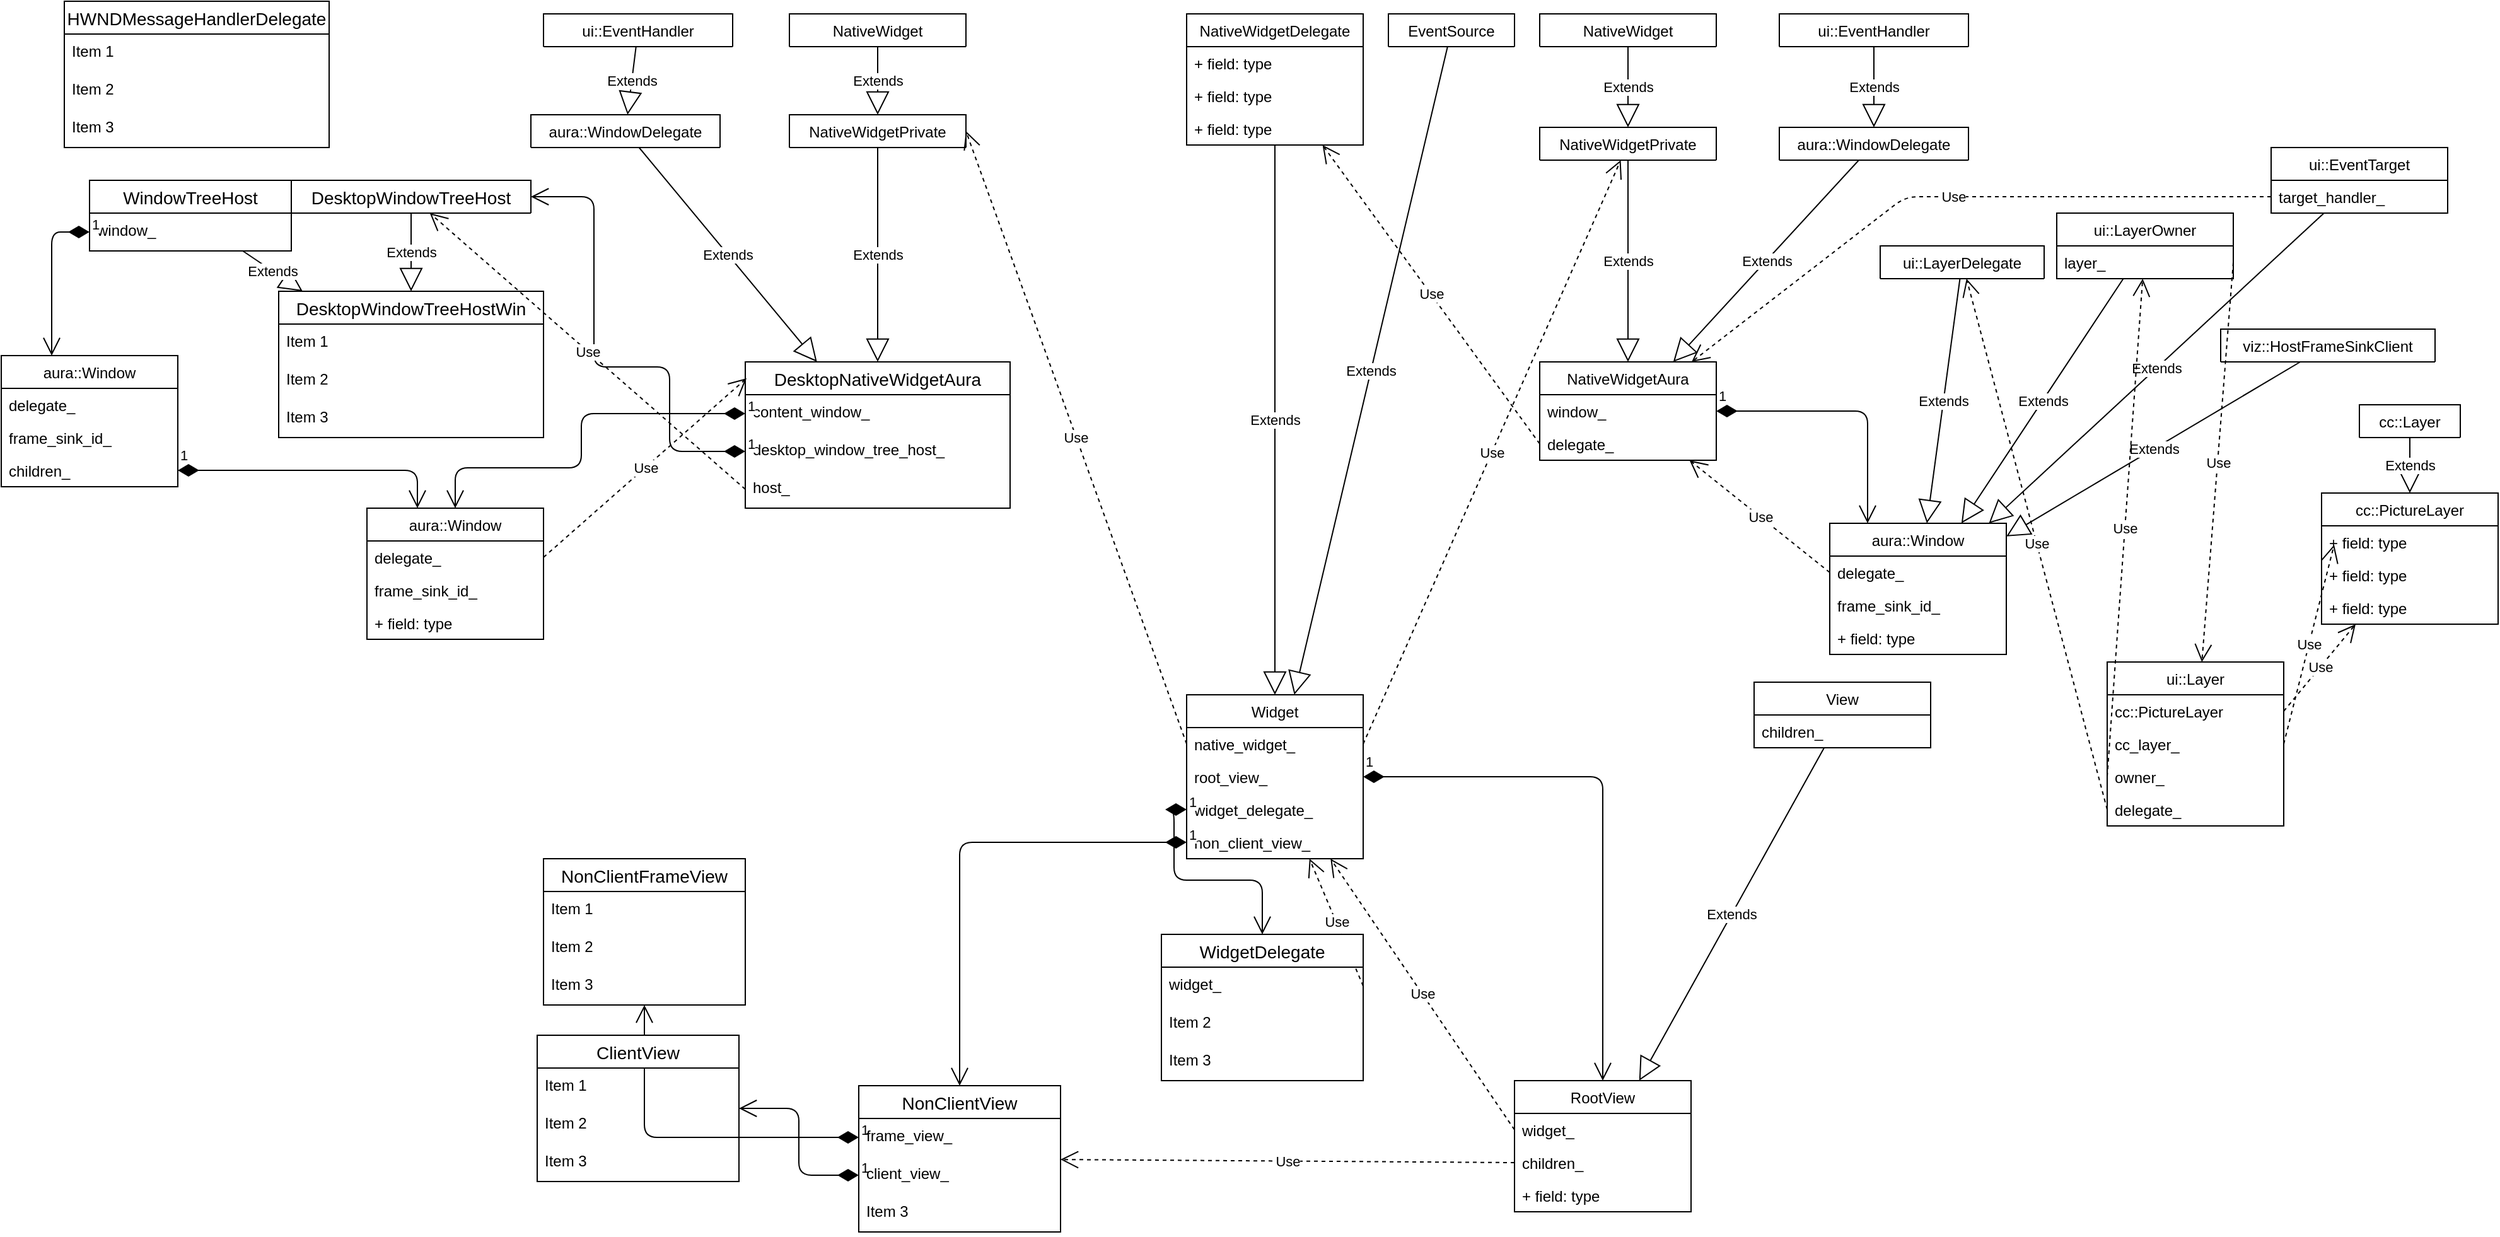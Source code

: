 <mxfile version="13.5.7" type="device" pages="2"><diagram id="ymnN8Yq7O-9rbG2Km31I" name="Page-1"><mxGraphModel dx="2786" dy="966" grid="1" gridSize="10" guides="1" tooltips="1" connect="1" arrows="1" fold="1" page="1" pageScale="1" pageWidth="850" pageHeight="1100" math="0" shadow="0"><root><mxCell id="0"/><mxCell id="1" parent="0"/><mxCell id="njMOn9VJ8K-O8aOV15MC-9" value="Extends" style="endArrow=block;endSize=16;endFill=0;html=1;" parent="1" source="njMOn9VJ8K-O8aOV15MC-5" target="njMOn9VJ8K-O8aOV15MC-1" edge="1"><mxGeometry width="160" relative="1" as="geometry"><mxPoint x="20" y="390" as="sourcePoint"/><mxPoint x="180" y="390" as="targetPoint"/></mxGeometry></mxCell><mxCell id="njMOn9VJ8K-O8aOV15MC-10" value="EventSource" style="swimlane;fontStyle=0;childLayout=stackLayout;horizontal=1;startSize=26;fillColor=none;horizontalStack=0;resizeParent=1;resizeParentMax=0;resizeLast=0;collapsible=1;marginBottom=0;" parent="1" vertex="1" collapsed="1"><mxGeometry x="200" y="70" width="100" height="26" as="geometry"><mxRectangle x="20" y="390" width="140" height="104" as="alternateBounds"/></mxGeometry></mxCell><mxCell id="njMOn9VJ8K-O8aOV15MC-11" value="+ field: type" style="text;strokeColor=none;fillColor=none;align=left;verticalAlign=top;spacingLeft=4;spacingRight=4;overflow=hidden;rotatable=0;points=[[0,0.5],[1,0.5]];portConstraint=eastwest;" parent="njMOn9VJ8K-O8aOV15MC-10" vertex="1"><mxGeometry y="26" width="100" height="26" as="geometry"/></mxCell><mxCell id="njMOn9VJ8K-O8aOV15MC-12" value="+ field: type" style="text;strokeColor=none;fillColor=none;align=left;verticalAlign=top;spacingLeft=4;spacingRight=4;overflow=hidden;rotatable=0;points=[[0,0.5],[1,0.5]];portConstraint=eastwest;" parent="njMOn9VJ8K-O8aOV15MC-10" vertex="1"><mxGeometry y="52" width="100" height="26" as="geometry"/></mxCell><mxCell id="njMOn9VJ8K-O8aOV15MC-13" value="+ field: type" style="text;strokeColor=none;fillColor=none;align=left;verticalAlign=top;spacingLeft=4;spacingRight=4;overflow=hidden;rotatable=0;points=[[0,0.5],[1,0.5]];portConstraint=eastwest;" parent="njMOn9VJ8K-O8aOV15MC-10" vertex="1"><mxGeometry y="78" width="100" height="26" as="geometry"/></mxCell><mxCell id="njMOn9VJ8K-O8aOV15MC-14" value="Extends" style="endArrow=block;endSize=16;endFill=0;html=1;" parent="1" source="njMOn9VJ8K-O8aOV15MC-10" target="njMOn9VJ8K-O8aOV15MC-1" edge="1"><mxGeometry width="160" relative="1" as="geometry"><mxPoint x="106.987" y="106" as="sourcePoint"/><mxPoint x="132.052" y="270" as="targetPoint"/></mxGeometry></mxCell><mxCell id="njMOn9VJ8K-O8aOV15MC-23" value="Extends" style="endArrow=block;endSize=16;endFill=0;html=1;" parent="1" source="njMOn9VJ8K-O8aOV15MC-19" target="njMOn9VJ8K-O8aOV15MC-15" edge="1"><mxGeometry width="160" relative="1" as="geometry"><mxPoint x="253.188" y="106" as="sourcePoint"/><mxPoint x="167.249" y="270" as="targetPoint"/></mxGeometry></mxCell><mxCell id="njMOn9VJ8K-O8aOV15MC-28" value="Extends" style="endArrow=block;endSize=16;endFill=0;html=1;" parent="1" source="njMOn9VJ8K-O8aOV15MC-24" target="njMOn9VJ8K-O8aOV15MC-19" edge="1"><mxGeometry width="160" relative="1" as="geometry"><mxPoint x="253.188" y="106" as="sourcePoint"/><mxPoint x="167.249" y="270" as="targetPoint"/></mxGeometry></mxCell><mxCell id="njMOn9VJ8K-O8aOV15MC-37" value="Extends" style="endArrow=block;endSize=16;endFill=0;html=1;" parent="1" source="njMOn9VJ8K-O8aOV15MC-33" target="njMOn9VJ8K-O8aOV15MC-29" edge="1"><mxGeometry width="160" relative="1" as="geometry"><mxPoint x="456.923" y="56" as="sourcePoint"/><mxPoint x="432.308" y="160" as="targetPoint"/></mxGeometry></mxCell><mxCell id="njMOn9VJ8K-O8aOV15MC-38" value="Extends" style="endArrow=block;endSize=16;endFill=0;html=1;" parent="1" source="njMOn9VJ8K-O8aOV15MC-29" target="njMOn9VJ8K-O8aOV15MC-15" edge="1"><mxGeometry width="160" relative="1" as="geometry"><mxPoint x="466.923" y="66" as="sourcePoint"/><mxPoint x="442.308" y="170" as="targetPoint"/></mxGeometry></mxCell><object label="aura::Window" memo="&#10;Aura window implementation. Interesting events are sent to the WindowDelegate." id="njMOn9VJ8K-O8aOV15MC-39"><mxCell style="swimlane;fontStyle=0;childLayout=stackLayout;horizontal=1;startSize=26;fillColor=none;horizontalStack=0;resizeParent=1;resizeParentMax=0;resizeLast=0;collapsible=1;marginBottom=0;" parent="1" vertex="1"><mxGeometry x="550" y="474" width="140" height="104" as="geometry"/></mxCell></object><mxCell id="njMOn9VJ8K-O8aOV15MC-40" value="delegate_" style="text;strokeColor=none;fillColor=none;align=left;verticalAlign=top;spacingLeft=4;spacingRight=4;overflow=hidden;rotatable=0;points=[[0,0.5],[1,0.5]];portConstraint=eastwest;" parent="njMOn9VJ8K-O8aOV15MC-39" vertex="1"><mxGeometry y="26" width="140" height="26" as="geometry"/></mxCell><object label="frame_sink_id_" memo="The FrameSinkId associated with this window. If this window is embedding another client, then this should be set to the FrameSinkId of that client, and |embeds_external_client_| is turned on. However, a window can still have a valid FrameSinkId without embedding another client, to facilitate hit-testing." id="njMOn9VJ8K-O8aOV15MC-41"><mxCell style="text;strokeColor=none;fillColor=none;align=left;verticalAlign=top;spacingLeft=4;spacingRight=4;overflow=hidden;rotatable=0;points=[[0,0.5],[1,0.5]];portConstraint=eastwest;" parent="njMOn9VJ8K-O8aOV15MC-39" vertex="1"><mxGeometry y="52" width="140" height="26" as="geometry"/></mxCell></object><mxCell id="njMOn9VJ8K-O8aOV15MC-42" value="+ field: type" style="text;strokeColor=none;fillColor=none;align=left;verticalAlign=top;spacingLeft=4;spacingRight=4;overflow=hidden;rotatable=0;points=[[0,0.5],[1,0.5]];portConstraint=eastwest;" parent="njMOn9VJ8K-O8aOV15MC-39" vertex="1"><mxGeometry y="78" width="140" height="26" as="geometry"/></mxCell><object label="ui::LayerDelegate" memo=" A delegate interface implemented by an object that renders to a Layer." id="njMOn9VJ8K-O8aOV15MC-43"><mxCell style="swimlane;fontStyle=0;childLayout=stackLayout;horizontal=1;startSize=26;fillColor=none;horizontalStack=0;resizeParent=1;resizeParentMax=0;resizeLast=0;collapsible=1;marginBottom=0;" parent="1" vertex="1" collapsed="1"><mxGeometry x="590" y="254" width="130" height="26" as="geometry"><mxRectangle x="590" y="254" width="140" height="104" as="alternateBounds"/></mxGeometry></mxCell></object><mxCell id="njMOn9VJ8K-O8aOV15MC-44" value="+ field: type" style="text;strokeColor=none;fillColor=none;align=left;verticalAlign=top;spacingLeft=4;spacingRight=4;overflow=hidden;rotatable=0;points=[[0,0.5],[1,0.5]];portConstraint=eastwest;" parent="njMOn9VJ8K-O8aOV15MC-43" vertex="1"><mxGeometry y="26" width="130" height="26" as="geometry"/></mxCell><mxCell id="njMOn9VJ8K-O8aOV15MC-45" value="+ field: type" style="text;strokeColor=none;fillColor=none;align=left;verticalAlign=top;spacingLeft=4;spacingRight=4;overflow=hidden;rotatable=0;points=[[0,0.5],[1,0.5]];portConstraint=eastwest;" parent="njMOn9VJ8K-O8aOV15MC-43" vertex="1"><mxGeometry y="52" width="130" height="26" as="geometry"/></mxCell><mxCell id="njMOn9VJ8K-O8aOV15MC-46" value="+ field: type" style="text;strokeColor=none;fillColor=none;align=left;verticalAlign=top;spacingLeft=4;spacingRight=4;overflow=hidden;rotatable=0;points=[[0,0.5],[1,0.5]];portConstraint=eastwest;" parent="njMOn9VJ8K-O8aOV15MC-43" vertex="1"><mxGeometry y="78" width="130" height="26" as="geometry"/></mxCell><mxCell id="njMOn9VJ8K-O8aOV15MC-47" value="Extends" style="endArrow=block;endSize=16;endFill=0;html=1;" parent="1" source="njMOn9VJ8K-O8aOV15MC-43" target="njMOn9VJ8K-O8aOV15MC-39" edge="1"><mxGeometry width="160" relative="1" as="geometry"><mxPoint x="584.115" y="186" as="sourcePoint"/><mxPoint x="463.541" y="330" as="targetPoint"/></mxGeometry></mxCell><mxCell id="njMOn9VJ8K-O8aOV15MC-48" value="ui::LayerOwner" style="swimlane;fontStyle=0;childLayout=stackLayout;horizontal=1;startSize=26;fillColor=none;horizontalStack=0;resizeParent=1;resizeParentMax=0;resizeLast=0;collapsible=1;marginBottom=0;" parent="1" vertex="1"><mxGeometry x="730" y="228" width="140" height="52" as="geometry"><mxRectangle x="740" y="254" width="110" height="26" as="alternateBounds"/></mxGeometry></mxCell><mxCell id="njMOn9VJ8K-O8aOV15MC-49" value="layer_" style="text;strokeColor=none;fillColor=none;align=left;verticalAlign=top;spacingLeft=4;spacingRight=4;overflow=hidden;rotatable=0;points=[[0,0.5],[1,0.5]];portConstraint=eastwest;" parent="njMOn9VJ8K-O8aOV15MC-48" vertex="1"><mxGeometry y="26" width="140" height="26" as="geometry"/></mxCell><mxCell id="njMOn9VJ8K-O8aOV15MC-52" value="Extends" style="endArrow=block;endSize=16;endFill=0;html=1;" parent="1" source="njMOn9VJ8K-O8aOV15MC-48" target="njMOn9VJ8K-O8aOV15MC-39" edge="1"><mxGeometry width="160" relative="1" as="geometry"><mxPoint x="666.857" y="290" as="sourcePoint"/><mxPoint x="830" y="470" as="targetPoint"/></mxGeometry></mxCell><mxCell id="njMOn9VJ8K-O8aOV15MC-57" value="Extends" style="endArrow=block;endSize=16;endFill=0;html=1;" parent="1" source="njMOn9VJ8K-O8aOV15MC-53" target="njMOn9VJ8K-O8aOV15MC-39" edge="1"><mxGeometry width="160" relative="1" as="geometry"><mxPoint x="789.524" y="290" as="sourcePoint"/><mxPoint x="741.905" y="330" as="targetPoint"/></mxGeometry></mxCell><mxCell id="njMOn9VJ8K-O8aOV15MC-58" value="viz::HostFrameSinkClient" style="swimlane;fontStyle=0;childLayout=stackLayout;horizontal=1;startSize=26;fillColor=none;horizontalStack=0;resizeParent=1;resizeParentMax=0;resizeLast=0;collapsible=1;marginBottom=0;" parent="1" vertex="1" collapsed="1"><mxGeometry x="860" y="320" width="170" height="26" as="geometry"><mxRectangle x="20" y="450" width="170" height="104" as="alternateBounds"/></mxGeometry></mxCell><mxCell id="njMOn9VJ8K-O8aOV15MC-59" value="+ field: type" style="text;strokeColor=none;fillColor=none;align=left;verticalAlign=top;spacingLeft=4;spacingRight=4;overflow=hidden;rotatable=0;points=[[0,0.5],[1,0.5]];portConstraint=eastwest;" parent="njMOn9VJ8K-O8aOV15MC-58" vertex="1"><mxGeometry y="26" width="170" height="26" as="geometry"/></mxCell><mxCell id="njMOn9VJ8K-O8aOV15MC-60" value="+ field: type" style="text;strokeColor=none;fillColor=none;align=left;verticalAlign=top;spacingLeft=4;spacingRight=4;overflow=hidden;rotatable=0;points=[[0,0.5],[1,0.5]];portConstraint=eastwest;" parent="njMOn9VJ8K-O8aOV15MC-58" vertex="1"><mxGeometry y="52" width="170" height="26" as="geometry"/></mxCell><mxCell id="njMOn9VJ8K-O8aOV15MC-61" value="+ field: type" style="text;strokeColor=none;fillColor=none;align=left;verticalAlign=top;spacingLeft=4;spacingRight=4;overflow=hidden;rotatable=0;points=[[0,0.5],[1,0.5]];portConstraint=eastwest;" parent="njMOn9VJ8K-O8aOV15MC-58" vertex="1"><mxGeometry y="78" width="170" height="26" as="geometry"/></mxCell><mxCell id="njMOn9VJ8K-O8aOV15MC-62" value="Extends" style="endArrow=block;endSize=16;endFill=0;html=1;" parent="1" source="njMOn9VJ8K-O8aOV15MC-58" target="njMOn9VJ8K-O8aOV15MC-39" edge="1"><mxGeometry width="160" relative="1" as="geometry"><mxPoint x="894.667" y="290" as="sourcePoint"/><mxPoint x="750" y="352" as="targetPoint"/></mxGeometry></mxCell><mxCell id="njMOn9VJ8K-O8aOV15MC-63" value="Use" style="endArrow=open;endSize=12;dashed=1;html=1;exitX=0;exitY=0.5;exitDx=0;exitDy=0;" parent="1" source="njMOn9VJ8K-O8aOV15MC-54" target="njMOn9VJ8K-O8aOV15MC-15" edge="1"><mxGeometry width="160" relative="1" as="geometry"><mxPoint x="20" y="450" as="sourcePoint"/><mxPoint x="180" y="450" as="targetPoint"/><Array as="points"><mxPoint x="610" y="215"/></Array></mxGeometry></mxCell><mxCell id="njMOn9VJ8K-O8aOV15MC-64" value="Use" style="endArrow=open;endSize=12;dashed=1;html=1;exitX=0;exitY=0.5;exitDx=0;exitDy=0;" parent="1" source="njMOn9VJ8K-O8aOV15MC-40" target="njMOn9VJ8K-O8aOV15MC-15" edge="1"><mxGeometry width="160" relative="1" as="geometry"><mxPoint x="880" y="225" as="sourcePoint"/><mxPoint x="482.254" y="330" as="targetPoint"/></mxGeometry></mxCell><mxCell id="njMOn9VJ8K-O8aOV15MC-65" value="1" style="endArrow=open;html=1;endSize=12;startArrow=diamondThin;startSize=14;startFill=1;edgeStyle=orthogonalEdgeStyle;align=left;verticalAlign=bottom;exitX=1;exitY=0.5;exitDx=0;exitDy=0;" parent="1" source="njMOn9VJ8K-O8aOV15MC-16" target="njMOn9VJ8K-O8aOV15MC-39" edge="1"><mxGeometry x="-1" y="3" relative="1" as="geometry"><mxPoint x="20" y="450" as="sourcePoint"/><mxPoint x="560" y="330" as="targetPoint"/><Array as="points"><mxPoint x="580" y="385"/></Array></mxGeometry></mxCell><mxCell id="njMOn9VJ8K-O8aOV15MC-66" value="Use" style="endArrow=open;endSize=12;dashed=1;html=1;exitX=1;exitY=0.5;exitDx=0;exitDy=0;" parent="1" source="njMOn9VJ8K-O8aOV15MC-2" target="njMOn9VJ8K-O8aOV15MC-19" edge="1"><mxGeometry width="160" relative="1" as="geometry"><mxPoint x="610" y="369" as="sourcePoint"/><mxPoint x="450" y="391.957" as="targetPoint"/></mxGeometry></mxCell><mxCell id="njMOn9VJ8K-O8aOV15MC-80" value="Extends" style="endArrow=block;endSize=16;endFill=0;html=1;" parent="1" source="njMOn9VJ8K-O8aOV15MC-71" target="njMOn9VJ8K-O8aOV15MC-67" edge="1"><mxGeometry width="160" relative="1" as="geometry"><mxPoint x="429.347" y="196" as="sourcePoint"/><mxPoint x="421.307" y="356" as="targetPoint"/></mxGeometry></mxCell><mxCell id="njMOn9VJ8K-O8aOV15MC-81" value="Use" style="endArrow=open;endSize=12;dashed=1;html=1;exitX=0;exitY=0.5;exitDx=0;exitDy=0;" parent="1" source="njMOn9VJ8K-O8aOV15MC-68" target="njMOn9VJ8K-O8aOV15MC-1" edge="1"><mxGeometry width="160" relative="1" as="geometry"><mxPoint x="210" y="419" as="sourcePoint"/><mxPoint x="417.881" y="196" as="targetPoint"/></mxGeometry></mxCell><mxCell id="njMOn9VJ8K-O8aOV15MC-82" value="1" style="endArrow=open;html=1;endSize=12;startArrow=diamondThin;startSize=14;startFill=1;edgeStyle=orthogonalEdgeStyle;align=left;verticalAlign=bottom;exitX=1;exitY=0.5;exitDx=0;exitDy=0;" parent="1" source="njMOn9VJ8K-O8aOV15MC-3" target="njMOn9VJ8K-O8aOV15MC-67" edge="1"><mxGeometry x="-1" y="3" relative="1" as="geometry"><mxPoint x="490" y="395" as="sourcePoint"/><mxPoint x="610" y="340" as="targetPoint"/></mxGeometry></mxCell><mxCell id="njMOn9VJ8K-O8aOV15MC-87" value="cc::PictureLayer" style="swimlane;fontStyle=0;childLayout=stackLayout;horizontal=1;startSize=26;fillColor=none;horizontalStack=0;resizeParent=1;resizeParentMax=0;resizeLast=0;collapsible=1;marginBottom=0;" parent="1" vertex="1"><mxGeometry x="940" y="450" width="140" height="104" as="geometry"/></mxCell><mxCell id="njMOn9VJ8K-O8aOV15MC-88" value="+ field: type" style="text;strokeColor=none;fillColor=none;align=left;verticalAlign=top;spacingLeft=4;spacingRight=4;overflow=hidden;rotatable=0;points=[[0,0.5],[1,0.5]];portConstraint=eastwest;" parent="njMOn9VJ8K-O8aOV15MC-87" vertex="1"><mxGeometry y="26" width="140" height="26" as="geometry"/></mxCell><mxCell id="njMOn9VJ8K-O8aOV15MC-89" value="+ field: type" style="text;strokeColor=none;fillColor=none;align=left;verticalAlign=top;spacingLeft=4;spacingRight=4;overflow=hidden;rotatable=0;points=[[0,0.5],[1,0.5]];portConstraint=eastwest;" parent="njMOn9VJ8K-O8aOV15MC-87" vertex="1"><mxGeometry y="52" width="140" height="26" as="geometry"/></mxCell><mxCell id="njMOn9VJ8K-O8aOV15MC-90" value="+ field: type" style="text;strokeColor=none;fillColor=none;align=left;verticalAlign=top;spacingLeft=4;spacingRight=4;overflow=hidden;rotatable=0;points=[[0,0.5],[1,0.5]];portConstraint=eastwest;" parent="njMOn9VJ8K-O8aOV15MC-87" vertex="1"><mxGeometry y="78" width="140" height="26" as="geometry"/></mxCell><mxCell id="njMOn9VJ8K-O8aOV15MC-91" value="Use" style="endArrow=open;endSize=12;dashed=1;html=1;exitX=1;exitY=0.5;exitDx=0;exitDy=0;" parent="1" source="njMOn9VJ8K-O8aOV15MC-84" target="njMOn9VJ8K-O8aOV15MC-87" edge="1"><mxGeometry width="160" relative="1" as="geometry"><mxPoint x="610" y="369" as="sourcePoint"/><mxPoint x="490" y="377.211" as="targetPoint"/></mxGeometry></mxCell><object label="cc::Layer" memo="Base class for composited layers. Special layer types are derived from this class. Each layer is an independent unit in the compositor, be that for transforming or for content. If a layer has content it can be transformed efficiently without requiring the content to be recreated. Layers form a tree, with each layer having 0 or more children, and a single parent (or none at the root). Layers within the tree, other than the root layer, are kept alive by that tree relationship, with refpointer ownership from parents to children." id="njMOn9VJ8K-O8aOV15MC-92"><mxCell style="swimlane;fontStyle=0;childLayout=stackLayout;horizontal=1;startSize=26;fillColor=none;horizontalStack=0;resizeParent=1;resizeParentMax=0;resizeLast=0;collapsible=1;marginBottom=0;" parent="1" vertex="1" collapsed="1"><mxGeometry x="970" y="380" width="80" height="26" as="geometry"><mxRectangle x="20" y="740" width="140" height="104" as="alternateBounds"/></mxGeometry></mxCell></object><mxCell id="njMOn9VJ8K-O8aOV15MC-93" value="+ field: type" style="text;strokeColor=none;fillColor=none;align=left;verticalAlign=top;spacingLeft=4;spacingRight=4;overflow=hidden;rotatable=0;points=[[0,0.5],[1,0.5]];portConstraint=eastwest;" parent="njMOn9VJ8K-O8aOV15MC-92" vertex="1"><mxGeometry y="26" width="80" height="26" as="geometry"/></mxCell><mxCell id="njMOn9VJ8K-O8aOV15MC-94" value="+ field: type" style="text;strokeColor=none;fillColor=none;align=left;verticalAlign=top;spacingLeft=4;spacingRight=4;overflow=hidden;rotatable=0;points=[[0,0.5],[1,0.5]];portConstraint=eastwest;" parent="njMOn9VJ8K-O8aOV15MC-92" vertex="1"><mxGeometry y="52" width="80" height="26" as="geometry"/></mxCell><mxCell id="njMOn9VJ8K-O8aOV15MC-95" value="+ field: type" style="text;strokeColor=none;fillColor=none;align=left;verticalAlign=top;spacingLeft=4;spacingRight=4;overflow=hidden;rotatable=0;points=[[0,0.5],[1,0.5]];portConstraint=eastwest;" parent="njMOn9VJ8K-O8aOV15MC-92" vertex="1"><mxGeometry y="78" width="80" height="26" as="geometry"/></mxCell><mxCell id="njMOn9VJ8K-O8aOV15MC-96" value="Extends" style="endArrow=block;endSize=16;endFill=0;html=1;" parent="1" source="njMOn9VJ8K-O8aOV15MC-92" target="njMOn9VJ8K-O8aOV15MC-87" edge="1"><mxGeometry width="160" relative="1" as="geometry"><mxPoint x="870" y="355.055" as="sourcePoint"/><mxPoint x="750" y="372.073" as="targetPoint"/></mxGeometry></mxCell><mxCell id="njMOn9VJ8K-O8aOV15MC-97" value="Use" style="endArrow=open;endSize=12;dashed=1;html=1;exitX=1;exitY=0.5;exitDx=0;exitDy=0;" parent="1" source="njMOn9VJ8K-O8aOV15MC-85" edge="1"><mxGeometry width="160" relative="1" as="geometry"><mxPoint x="910" y="479" as="sourcePoint"/><mxPoint x="950" y="491" as="targetPoint"/></mxGeometry></mxCell><mxCell id="njMOn9VJ8K-O8aOV15MC-98" value="Use" style="endArrow=open;endSize=12;dashed=1;html=1;exitX=0;exitY=0.5;exitDx=0;exitDy=0;" parent="1" source="njMOn9VJ8K-O8aOV15MC-86" target="njMOn9VJ8K-O8aOV15MC-48" edge="1"><mxGeometry width="160" relative="1" as="geometry"><mxPoint x="910" y="479" as="sourcePoint"/><mxPoint x="950" y="491" as="targetPoint"/></mxGeometry></mxCell><mxCell id="njMOn9VJ8K-O8aOV15MC-99" value="Use" style="endArrow=open;endSize=12;dashed=1;html=1;exitX=1;exitY=0.5;exitDx=0;exitDy=0;" parent="1" source="njMOn9VJ8K-O8aOV15MC-49" target="njMOn9VJ8K-O8aOV15MC-83" edge="1"><mxGeometry width="160" relative="1" as="geometry"><mxPoint x="770" y="531" as="sourcePoint"/><mxPoint x="800" y="710" as="targetPoint"/></mxGeometry></mxCell><mxCell id="njMOn9VJ8K-O8aOV15MC-101" value="Use" style="endArrow=open;endSize=12;dashed=1;html=1;exitX=0;exitY=0.5;exitDx=0;exitDy=0;" parent="1" source="njMOn9VJ8K-O8aOV15MC-100" target="njMOn9VJ8K-O8aOV15MC-43" edge="1"><mxGeometry width="160" relative="1" as="geometry"><mxPoint x="770" y="531" as="sourcePoint"/><mxPoint x="806.105" y="290" as="targetPoint"/></mxGeometry></mxCell><mxCell id="njMOn9VJ8K-O8aOV15MC-103" value="Use" style="endArrow=open;endSize=12;dashed=1;html=1;exitX=0;exitY=0.5;exitDx=0;exitDy=0;" parent="1" source="njMOn9VJ8K-O8aOV15MC-102" target="njMOn9VJ8K-O8aOV15MC-5" edge="1"><mxGeometry width="160" relative="1" as="geometry"><mxPoint x="210" y="419" as="sourcePoint"/><mxPoint x="417.881" y="196" as="targetPoint"/></mxGeometry></mxCell><mxCell id="njMOn9VJ8K-O8aOV15MC-53" value="ui::EventTarget" style="swimlane;fontStyle=0;childLayout=stackLayout;horizontal=1;startSize=26;fillColor=none;horizontalStack=0;resizeParent=1;resizeParentMax=0;resizeLast=0;collapsible=1;marginBottom=0;" parent="1" vertex="1"><mxGeometry x="900" y="176" width="140" height="52" as="geometry"><mxRectangle x="860" y="254" width="110" height="26" as="alternateBounds"/></mxGeometry></mxCell><mxCell id="njMOn9VJ8K-O8aOV15MC-54" value="target_handler_" style="text;strokeColor=none;fillColor=none;align=left;verticalAlign=top;spacingLeft=4;spacingRight=4;overflow=hidden;rotatable=0;points=[[0,0.5],[1,0.5]];portConstraint=eastwest;" parent="njMOn9VJ8K-O8aOV15MC-53" vertex="1"><mxGeometry y="26" width="140" height="26" as="geometry"/></mxCell><object label="Widget" memo="////////////////////////////////////////////////////////////////////////////// Widget class Encapsulates the platform-specific rendering, event receiving and widget management aspects of the UI framework. Owns a RootView and thus a View hierarchy. Can contain child Widgets. Widget is a platform-independent type that communicates with a platform or context specific NativeWidget implementation. A special note on ownership: Depending on the value of the InitParams' ownership field, the Widget either owns or is owned by its NativeWidget: ownership = NATIVE_WIDGET_OWNS_WIDGET (default) The Widget instance is owned by its NativeWidget. When the NativeWidget is destroyed (in response to a native destruction message), it deletes the Widget from its destructor. ownership = WIDGET_OWNS_NATIVE_WIDGET (non-default) The Widget instance owns its NativeWidget. This state implies someone else wants to control the lifetime of this object. When they destroy the Widget it is responsible for destroying the NativeWidget (from its destructor). This is often used to place a Widget in a std::unique_ptr&lt;&gt; or on the stack in a test." id="njMOn9VJ8K-O8aOV15MC-1"><mxCell style="swimlane;fontStyle=0;childLayout=stackLayout;horizontal=1;startSize=26;fillColor=none;horizontalStack=0;resizeParent=1;resizeParentMax=0;resizeLast=0;collapsible=1;marginBottom=0;" parent="1" vertex="1"><mxGeometry x="40" y="610" width="140" height="130" as="geometry"/></mxCell></object><mxCell id="njMOn9VJ8K-O8aOV15MC-2" value="native_widget_" style="text;strokeColor=none;fillColor=none;align=left;verticalAlign=top;spacingLeft=4;spacingRight=4;overflow=hidden;rotatable=0;points=[[0,0.5],[1,0.5]];portConstraint=eastwest;" parent="njMOn9VJ8K-O8aOV15MC-1" vertex="1"><mxGeometry y="26" width="140" height="26" as="geometry"/></mxCell><object label="root_view_" memo="The root of the View hierarchy attached to this window. WARNING: see warning in tooltip_manager_ for ordering dependencies with this and tooltip_manager_." id="njMOn9VJ8K-O8aOV15MC-3"><mxCell style="text;strokeColor=none;fillColor=none;align=left;verticalAlign=top;spacingLeft=4;spacingRight=4;overflow=hidden;rotatable=0;points=[[0,0.5],[1,0.5]];portConstraint=eastwest;" parent="njMOn9VJ8K-O8aOV15MC-1" vertex="1"><mxGeometry y="52" width="140" height="26" as="geometry"/></mxCell></object><mxCell id="njMOn9VJ8K-O8aOV15MC-4" value="widget_delegate_" style="text;strokeColor=none;fillColor=none;align=left;verticalAlign=top;spacingLeft=4;spacingRight=4;overflow=hidden;rotatable=0;points=[[0,0.5],[1,0.5]];portConstraint=eastwest;" parent="njMOn9VJ8K-O8aOV15MC-1" vertex="1"><mxGeometry y="78" width="140" height="26" as="geometry"/></mxCell><mxCell id="Ue9zxe0LCbtpfDnwBKlR-28" value="non_client_view_" style="text;strokeColor=none;fillColor=none;align=left;verticalAlign=top;spacingLeft=4;spacingRight=4;overflow=hidden;rotatable=0;points=[[0,0.5],[1,0.5]];portConstraint=eastwest;" vertex="1" parent="njMOn9VJ8K-O8aOV15MC-1"><mxGeometry y="104" width="140" height="26" as="geometry"/></mxCell><object label="ui::Layer" memo="Layer manages a texture, transform and a set of child Layers. Any View that has enabled layers ends up creating a Layer to manage the texture. A Layer can also be created without a texture, in which case it renders nothing and is simply used as a node in a hierarchy of layers. Coordinate system used in layers is DIP (Density Independent Pixel) coordinates unless explicitly mentioned as pixel coordinates. NOTE: Unlike Views, each Layer does *not* own its child Layers. If you delete a Layer and it has children, the parent of each child Layer is set to NULL, but the children are not deleted." id="njMOn9VJ8K-O8aOV15MC-83"><mxCell style="swimlane;fontStyle=0;childLayout=stackLayout;horizontal=1;startSize=26;fillColor=none;horizontalStack=0;resizeParent=1;resizeParentMax=0;resizeLast=0;collapsible=1;marginBottom=0;" parent="1" vertex="1"><mxGeometry x="770" y="584" width="140" height="130" as="geometry"/></mxCell></object><mxCell id="njMOn9VJ8K-O8aOV15MC-84" value="cc::PictureLayer" style="text;strokeColor=none;fillColor=none;align=left;verticalAlign=top;spacingLeft=4;spacingRight=4;overflow=hidden;rotatable=0;points=[[0,0.5],[1,0.5]];portConstraint=eastwest;" parent="njMOn9VJ8K-O8aOV15MC-83" vertex="1"><mxGeometry y="26" width="140" height="26" as="geometry"/></mxCell><mxCell id="njMOn9VJ8K-O8aOV15MC-85" value="cc_layer_" style="text;strokeColor=none;fillColor=none;align=left;verticalAlign=top;spacingLeft=4;spacingRight=4;overflow=hidden;rotatable=0;points=[[0,0.5],[1,0.5]];portConstraint=eastwest;" parent="njMOn9VJ8K-O8aOV15MC-83" vertex="1"><mxGeometry y="52" width="140" height="26" as="geometry"/></mxCell><mxCell id="njMOn9VJ8K-O8aOV15MC-86" value="owner_" style="text;strokeColor=none;fillColor=none;align=left;verticalAlign=top;spacingLeft=4;spacingRight=4;overflow=hidden;rotatable=0;points=[[0,0.5],[1,0.5]];portConstraint=eastwest;" parent="njMOn9VJ8K-O8aOV15MC-83" vertex="1"><mxGeometry y="78" width="140" height="26" as="geometry"/></mxCell><mxCell id="njMOn9VJ8K-O8aOV15MC-100" value="delegate_" style="text;strokeColor=none;fillColor=none;align=left;verticalAlign=top;spacingLeft=4;spacingRight=4;overflow=hidden;rotatable=0;points=[[0,0.5],[1,0.5]];portConstraint=eastwest;" parent="njMOn9VJ8K-O8aOV15MC-83" vertex="1"><mxGeometry y="104" width="140" height="26" as="geometry"/></mxCell><mxCell id="njMOn9VJ8K-O8aOV15MC-15" value="NativeWidgetAura" style="swimlane;fontStyle=0;childLayout=stackLayout;horizontal=1;startSize=26;fillColor=none;horizontalStack=0;resizeParent=1;resizeParentMax=0;resizeLast=0;collapsible=1;marginBottom=0;" parent="1" vertex="1"><mxGeometry x="320" y="346" width="140" height="78" as="geometry"/></mxCell><object label="window_" memo="WARNING: set to NULL when destroyed. As the Widget is not necessarily destroyed along with |window_| all usage of |window_| should first verify non-NULL." id="njMOn9VJ8K-O8aOV15MC-16"><mxCell style="text;strokeColor=none;fillColor=none;align=left;verticalAlign=top;spacingLeft=4;spacingRight=4;overflow=hidden;rotatable=0;points=[[0,0.5],[1,0.5]];portConstraint=eastwest;" parent="njMOn9VJ8K-O8aOV15MC-15" vertex="1"><mxGeometry y="26" width="140" height="26" as="geometry"/></mxCell></object><object label="delegate_" memo="WARNING: set to NULL when destroyed. As the Widget is not necessarily destroyed along with |window_| all usage of |window_| should first verify non-NULL." id="njMOn9VJ8K-O8aOV15MC-102"><mxCell style="text;strokeColor=none;fillColor=none;align=left;verticalAlign=top;spacingLeft=4;spacingRight=4;overflow=hidden;rotatable=0;points=[[0,0.5],[1,0.5]];portConstraint=eastwest;" parent="njMOn9VJ8K-O8aOV15MC-15" vertex="1"><mxGeometry y="52" width="140" height="26" as="geometry"/></mxCell></object><object label="NativeWidgetPrivate" memo="NativeWidgetPrivate interface A NativeWidget subclass internal to views that provides Widget a conduit for communication with a backend-specific native widget implementation. Many of the methods here are pass-thrus for Widget, and as such there is no documentation for them here. In that case, see methods of the same name in widget.h. IMPORTANT: This type is intended for use only by the views system and for NativeWidget implementations. This file should not be included in code that does not fall into one of these use cases. " id="njMOn9VJ8K-O8aOV15MC-19"><mxCell style="swimlane;fontStyle=0;childLayout=stackLayout;horizontal=1;startSize=26;fillColor=none;horizontalStack=0;resizeParent=1;resizeParentMax=0;resizeLast=0;collapsible=1;marginBottom=0;" parent="1" vertex="1" collapsed="1"><mxGeometry x="320" y="160" width="140" height="26" as="geometry"><mxRectangle x="340" y="150" width="140" height="104" as="alternateBounds"/></mxGeometry></mxCell></object><mxCell id="njMOn9VJ8K-O8aOV15MC-20" value="+ field: type" style="text;strokeColor=none;fillColor=none;align=left;verticalAlign=top;spacingLeft=4;spacingRight=4;overflow=hidden;rotatable=0;points=[[0,0.5],[1,0.5]];portConstraint=eastwest;" parent="njMOn9VJ8K-O8aOV15MC-19" vertex="1"><mxGeometry y="26" width="140" height="26" as="geometry"/></mxCell><mxCell id="njMOn9VJ8K-O8aOV15MC-21" value="+ field: type" style="text;strokeColor=none;fillColor=none;align=left;verticalAlign=top;spacingLeft=4;spacingRight=4;overflow=hidden;rotatable=0;points=[[0,0.5],[1,0.5]];portConstraint=eastwest;" parent="njMOn9VJ8K-O8aOV15MC-19" vertex="1"><mxGeometry y="52" width="140" height="26" as="geometry"/></mxCell><mxCell id="njMOn9VJ8K-O8aOV15MC-22" value="+ field: type" style="text;strokeColor=none;fillColor=none;align=left;verticalAlign=top;spacingLeft=4;spacingRight=4;overflow=hidden;rotatable=0;points=[[0,0.5],[1,0.5]];portConstraint=eastwest;" parent="njMOn9VJ8K-O8aOV15MC-19" vertex="1"><mxGeometry y="78" width="140" height="26" as="geometry"/></mxCell><object label="NativeWidget" memo="NativeWidget interface An interface that serves as the public API base for the internal::NativeWidget interface that Widget uses to communicate with a backend-specific native widget implementation. This is the only component of this interface that is publicly visible, and exists solely for exposure via Widget's native_widget() accessor, which code occasionally static_casts to a known implementation in platform-specific code." id="njMOn9VJ8K-O8aOV15MC-24"><mxCell style="swimlane;fontStyle=0;childLayout=stackLayout;horizontal=1;startSize=26;fillColor=none;horizontalStack=0;resizeParent=1;resizeParentMax=0;resizeLast=0;collapsible=1;marginBottom=0;" parent="1" vertex="1" collapsed="1"><mxGeometry x="320" y="70" width="140" height="26" as="geometry"><mxRectangle x="400" y="20" width="140" height="104" as="alternateBounds"/></mxGeometry></mxCell></object><mxCell id="njMOn9VJ8K-O8aOV15MC-25" value="+ field: type" style="text;strokeColor=none;fillColor=none;align=left;verticalAlign=top;spacingLeft=4;spacingRight=4;overflow=hidden;rotatable=0;points=[[0,0.5],[1,0.5]];portConstraint=eastwest;" parent="njMOn9VJ8K-O8aOV15MC-24" vertex="1"><mxGeometry y="26" width="140" height="26" as="geometry"/></mxCell><mxCell id="njMOn9VJ8K-O8aOV15MC-26" value="+ field: type" style="text;strokeColor=none;fillColor=none;align=left;verticalAlign=top;spacingLeft=4;spacingRight=4;overflow=hidden;rotatable=0;points=[[0,0.5],[1,0.5]];portConstraint=eastwest;" parent="njMOn9VJ8K-O8aOV15MC-24" vertex="1"><mxGeometry y="52" width="140" height="26" as="geometry"/></mxCell><mxCell id="njMOn9VJ8K-O8aOV15MC-27" value="+ field: type" style="text;strokeColor=none;fillColor=none;align=left;verticalAlign=top;spacingLeft=4;spacingRight=4;overflow=hidden;rotatable=0;points=[[0,0.5],[1,0.5]];portConstraint=eastwest;" parent="njMOn9VJ8K-O8aOV15MC-24" vertex="1"><mxGeometry y="78" width="140" height="26" as="geometry"/></mxCell><object label="aura::WindowDelegate" memo="Delegate interface for aura::Window" id="njMOn9VJ8K-O8aOV15MC-29"><mxCell style="swimlane;fontStyle=0;childLayout=stackLayout;horizontal=1;startSize=26;fillColor=none;horizontalStack=0;resizeParent=1;resizeParentMax=0;resizeLast=0;collapsible=1;marginBottom=0;" parent="1" vertex="1" collapsed="1"><mxGeometry x="510" y="160" width="150" height="26" as="geometry"><mxRectangle x="510" y="150" width="140" height="104" as="alternateBounds"/></mxGeometry></mxCell></object><mxCell id="njMOn9VJ8K-O8aOV15MC-30" value="+ field: type" style="text;strokeColor=none;fillColor=none;align=left;verticalAlign=top;spacingLeft=4;spacingRight=4;overflow=hidden;rotatable=0;points=[[0,0.5],[1,0.5]];portConstraint=eastwest;" parent="njMOn9VJ8K-O8aOV15MC-29" vertex="1"><mxGeometry y="26" width="150" height="26" as="geometry"/></mxCell><mxCell id="njMOn9VJ8K-O8aOV15MC-31" value="+ field: type" style="text;strokeColor=none;fillColor=none;align=left;verticalAlign=top;spacingLeft=4;spacingRight=4;overflow=hidden;rotatable=0;points=[[0,0.5],[1,0.5]];portConstraint=eastwest;" parent="njMOn9VJ8K-O8aOV15MC-29" vertex="1"><mxGeometry y="52" width="150" height="26" as="geometry"/></mxCell><mxCell id="njMOn9VJ8K-O8aOV15MC-32" value="+ field: type" style="text;strokeColor=none;fillColor=none;align=left;verticalAlign=top;spacingLeft=4;spacingRight=4;overflow=hidden;rotatable=0;points=[[0,0.5],[1,0.5]];portConstraint=eastwest;" parent="njMOn9VJ8K-O8aOV15MC-29" vertex="1"><mxGeometry y="78" width="150" height="26" as="geometry"/></mxCell><object label="ui::EventHandler" memo="// Dispatches events to appropriate targets.  The default implementations of&#10;// all of the specific handlers (e.g. OnKeyEvent, OnMouseEvent) do nothing." id="njMOn9VJ8K-O8aOV15MC-33"><mxCell style="swimlane;fontStyle=0;childLayout=stackLayout;horizontal=1;startSize=26;fillColor=none;horizontalStack=0;resizeParent=1;resizeParentMax=0;resizeLast=0;collapsible=1;marginBottom=0;" parent="1" vertex="1" collapsed="1"><mxGeometry x="510" y="70" width="150" height="26" as="geometry"><mxRectangle x="20" y="420" width="140" height="104" as="alternateBounds"/></mxGeometry></mxCell></object><mxCell id="njMOn9VJ8K-O8aOV15MC-34" value="+ field: type" style="text;strokeColor=none;fillColor=none;align=left;verticalAlign=top;spacingLeft=4;spacingRight=4;overflow=hidden;rotatable=0;points=[[0,0.5],[1,0.5]];portConstraint=eastwest;" parent="njMOn9VJ8K-O8aOV15MC-33" vertex="1"><mxGeometry y="26" width="150" height="26" as="geometry"/></mxCell><mxCell id="njMOn9VJ8K-O8aOV15MC-35" value="+ field: type" style="text;strokeColor=none;fillColor=none;align=left;verticalAlign=top;spacingLeft=4;spacingRight=4;overflow=hidden;rotatable=0;points=[[0,0.5],[1,0.5]];portConstraint=eastwest;" parent="njMOn9VJ8K-O8aOV15MC-33" vertex="1"><mxGeometry y="52" width="150" height="26" as="geometry"/></mxCell><mxCell id="njMOn9VJ8K-O8aOV15MC-36" value="+ field: type" style="text;strokeColor=none;fillColor=none;align=left;verticalAlign=top;spacingLeft=4;spacingRight=4;overflow=hidden;rotatable=0;points=[[0,0.5],[1,0.5]];portConstraint=eastwest;" parent="njMOn9VJ8K-O8aOV15MC-33" vertex="1"><mxGeometry y="78" width="150" height="26" as="geometry"/></mxCell><mxCell id="njMOn9VJ8K-O8aOV15MC-5" value="NativeWidgetDelegate" style="swimlane;fontStyle=0;childLayout=stackLayout;horizontal=1;startSize=26;fillColor=none;horizontalStack=0;resizeParent=1;resizeParentMax=0;resizeLast=0;collapsible=1;marginBottom=0;" parent="1" vertex="1"><mxGeometry x="40" y="70" width="140" height="104" as="geometry"><mxRectangle x="20" y="70" width="150" height="26" as="alternateBounds"/></mxGeometry></mxCell><mxCell id="njMOn9VJ8K-O8aOV15MC-6" value="+ field: type" style="text;strokeColor=none;fillColor=none;align=left;verticalAlign=top;spacingLeft=4;spacingRight=4;overflow=hidden;rotatable=0;points=[[0,0.5],[1,0.5]];portConstraint=eastwest;" parent="njMOn9VJ8K-O8aOV15MC-5" vertex="1"><mxGeometry y="26" width="140" height="26" as="geometry"/></mxCell><mxCell id="njMOn9VJ8K-O8aOV15MC-7" value="+ field: type" style="text;strokeColor=none;fillColor=none;align=left;verticalAlign=top;spacingLeft=4;spacingRight=4;overflow=hidden;rotatable=0;points=[[0,0.5],[1,0.5]];portConstraint=eastwest;" parent="njMOn9VJ8K-O8aOV15MC-5" vertex="1"><mxGeometry y="52" width="140" height="26" as="geometry"/></mxCell><mxCell id="njMOn9VJ8K-O8aOV15MC-8" value="+ field: type" style="text;strokeColor=none;fillColor=none;align=left;verticalAlign=top;spacingLeft=4;spacingRight=4;overflow=hidden;rotatable=0;points=[[0,0.5],[1,0.5]];portConstraint=eastwest;" parent="njMOn9VJ8K-O8aOV15MC-5" vertex="1"><mxGeometry y="78" width="140" height="26" as="geometry"/></mxCell><mxCell id="njMOn9VJ8K-O8aOV15MC-71" value="View" style="swimlane;fontStyle=0;childLayout=stackLayout;horizontal=1;startSize=26;fillColor=none;horizontalStack=0;resizeParent=1;resizeParentMax=0;resizeLast=0;collapsible=1;marginBottom=0;" parent="1" vertex="1"><mxGeometry x="490" y="600" width="140" height="52" as="geometry"><mxRectangle x="360" y="480" width="60" height="26" as="alternateBounds"/></mxGeometry></mxCell><mxCell id="njMOn9VJ8K-O8aOV15MC-72" value="children_" style="text;strokeColor=none;fillColor=none;align=left;verticalAlign=top;spacingLeft=4;spacingRight=4;overflow=hidden;rotatable=0;points=[[0,0.5],[1,0.5]];portConstraint=eastwest;" parent="njMOn9VJ8K-O8aOV15MC-71" vertex="1"><mxGeometry y="26" width="140" height="26" as="geometry"/></mxCell><object label="DesktopNativeWidgetAura" memo="// DesktopNativeWidgetAura handles top-level widgets on Windows, Linux, and&#10;// Chrome OS with mash." id="x3hoeha-5L3hVwWOGeHx-1"><mxCell style="swimlane;fontStyle=0;childLayout=stackLayout;horizontal=1;startSize=26;horizontalStack=0;resizeParent=1;resizeParentMax=0;resizeLast=0;collapsible=1;marginBottom=0;align=center;fontSize=14;" parent="1" vertex="1"><mxGeometry x="-310" y="346" width="210" height="116" as="geometry"/></mxCell></object><mxCell id="x3hoeha-5L3hVwWOGeHx-2" value="content_window_" style="text;strokeColor=none;fillColor=none;spacingLeft=4;spacingRight=4;overflow=hidden;rotatable=0;points=[[0,0.5],[1,0.5]];portConstraint=eastwest;fontSize=12;" parent="x3hoeha-5L3hVwWOGeHx-1" vertex="1"><mxGeometry y="26" width="210" height="30" as="geometry"/></mxCell><mxCell id="x3hoeha-5L3hVwWOGeHx-3" value="desktop_window_tree_host_" style="text;strokeColor=none;fillColor=none;spacingLeft=4;spacingRight=4;overflow=hidden;rotatable=0;points=[[0,0.5],[1,0.5]];portConstraint=eastwest;fontSize=12;" parent="x3hoeha-5L3hVwWOGeHx-1" vertex="1"><mxGeometry y="56" width="210" height="30" as="geometry"/></mxCell><mxCell id="x3hoeha-5L3hVwWOGeHx-4" value="host_" style="text;strokeColor=none;fillColor=none;spacingLeft=4;spacingRight=4;overflow=hidden;rotatable=0;points=[[0,0.5],[1,0.5]];portConstraint=eastwest;fontSize=12;" parent="x3hoeha-5L3hVwWOGeHx-1" vertex="1"><mxGeometry y="86" width="210" height="30" as="geometry"/></mxCell><mxCell id="x3hoeha-5L3hVwWOGeHx-9" value="Extends" style="endArrow=block;endSize=16;endFill=0;html=1;" parent="1" source="x3hoeha-5L3hVwWOGeHx-5" target="x3hoeha-5L3hVwWOGeHx-1" edge="1"><mxGeometry width="160" relative="1" as="geometry"><mxPoint x="400" y="196" as="sourcePoint"/><mxPoint x="400" y="356" as="targetPoint"/></mxGeometry></mxCell><object label="NativeWidgetPrivate" memo="NativeWidgetPrivate interface A NativeWidget subclass internal to views that provides Widget a conduit for communication with a backend-specific native widget implementation. Many of the methods here are pass-thrus for Widget, and as such there is no documentation for them here. In that case, see methods of the same name in widget.h. IMPORTANT: This type is intended for use only by the views system and for NativeWidget implementations. This file should not be included in code that does not fall into one of these use cases. " id="x3hoeha-5L3hVwWOGeHx-5"><mxCell style="swimlane;fontStyle=0;childLayout=stackLayout;horizontal=1;startSize=26;fillColor=none;horizontalStack=0;resizeParent=1;resizeParentMax=0;resizeLast=0;collapsible=1;marginBottom=0;" parent="1" vertex="1" collapsed="1"><mxGeometry x="-275" y="150" width="140" height="26" as="geometry"><mxRectangle x="340" y="150" width="140" height="104" as="alternateBounds"/></mxGeometry></mxCell></object><mxCell id="x3hoeha-5L3hVwWOGeHx-6" value="+ field: type" style="text;strokeColor=none;fillColor=none;align=left;verticalAlign=top;spacingLeft=4;spacingRight=4;overflow=hidden;rotatable=0;points=[[0,0.5],[1,0.5]];portConstraint=eastwest;" parent="x3hoeha-5L3hVwWOGeHx-5" vertex="1"><mxGeometry y="26" width="140" height="26" as="geometry"/></mxCell><mxCell id="x3hoeha-5L3hVwWOGeHx-7" value="+ field: type" style="text;strokeColor=none;fillColor=none;align=left;verticalAlign=top;spacingLeft=4;spacingRight=4;overflow=hidden;rotatable=0;points=[[0,0.5],[1,0.5]];portConstraint=eastwest;" parent="x3hoeha-5L3hVwWOGeHx-5" vertex="1"><mxGeometry y="52" width="140" height="26" as="geometry"/></mxCell><mxCell id="x3hoeha-5L3hVwWOGeHx-8" value="+ field: type" style="text;strokeColor=none;fillColor=none;align=left;verticalAlign=top;spacingLeft=4;spacingRight=4;overflow=hidden;rotatable=0;points=[[0,0.5],[1,0.5]];portConstraint=eastwest;" parent="x3hoeha-5L3hVwWOGeHx-5" vertex="1"><mxGeometry y="78" width="140" height="26" as="geometry"/></mxCell><mxCell id="x3hoeha-5L3hVwWOGeHx-14" value="Use" style="endArrow=open;endSize=12;dashed=1;html=1;exitX=1;exitY=0.5;exitDx=0;exitDy=0;entryX=0.005;entryY=0.112;entryDx=0;entryDy=0;entryPerimeter=0;" parent="1" source="x3hoeha-5L3hVwWOGeHx-11" target="x3hoeha-5L3hVwWOGeHx-1" edge="1"><mxGeometry width="160" relative="1" as="geometry"><mxPoint x="330" y="421" as="sourcePoint"/><mxPoint x="-210" y="610" as="targetPoint"/></mxGeometry></mxCell><mxCell id="x3hoeha-5L3hVwWOGeHx-19" value="Extends" style="endArrow=block;endSize=16;endFill=0;html=1;" parent="1" source="x3hoeha-5L3hVwWOGeHx-15" target="x3hoeha-5L3hVwWOGeHx-5" edge="1"><mxGeometry width="160" relative="1" as="geometry"><mxPoint x="400" y="106" as="sourcePoint"/><mxPoint x="400" y="170" as="targetPoint"/></mxGeometry></mxCell><object label="NativeWidget" memo="NativeWidget interface An interface that serves as the public API base for the internal::NativeWidget interface that Widget uses to communicate with a backend-specific native widget implementation. This is the only component of this interface that is publicly visible, and exists solely for exposure via Widget's native_widget() accessor, which code occasionally static_casts to a known implementation in platform-specific code." id="x3hoeha-5L3hVwWOGeHx-15"><mxCell style="swimlane;fontStyle=0;childLayout=stackLayout;horizontal=1;startSize=26;fillColor=none;horizontalStack=0;resizeParent=1;resizeParentMax=0;resizeLast=0;collapsible=1;marginBottom=0;" parent="1" vertex="1" collapsed="1"><mxGeometry x="-275" y="70" width="140" height="26" as="geometry"><mxRectangle x="400" y="20" width="140" height="104" as="alternateBounds"/></mxGeometry></mxCell></object><mxCell id="x3hoeha-5L3hVwWOGeHx-16" value="+ field: type" style="text;strokeColor=none;fillColor=none;align=left;verticalAlign=top;spacingLeft=4;spacingRight=4;overflow=hidden;rotatable=0;points=[[0,0.5],[1,0.5]];portConstraint=eastwest;" parent="x3hoeha-5L3hVwWOGeHx-15" vertex="1"><mxGeometry y="26" width="140" height="26" as="geometry"/></mxCell><mxCell id="x3hoeha-5L3hVwWOGeHx-17" value="+ field: type" style="text;strokeColor=none;fillColor=none;align=left;verticalAlign=top;spacingLeft=4;spacingRight=4;overflow=hidden;rotatable=0;points=[[0,0.5],[1,0.5]];portConstraint=eastwest;" parent="x3hoeha-5L3hVwWOGeHx-15" vertex="1"><mxGeometry y="52" width="140" height="26" as="geometry"/></mxCell><mxCell id="x3hoeha-5L3hVwWOGeHx-18" value="+ field: type" style="text;strokeColor=none;fillColor=none;align=left;verticalAlign=top;spacingLeft=4;spacingRight=4;overflow=hidden;rotatable=0;points=[[0,0.5],[1,0.5]];portConstraint=eastwest;" parent="x3hoeha-5L3hVwWOGeHx-15" vertex="1"><mxGeometry y="78" width="140" height="26" as="geometry"/></mxCell><object label="aura::WindowDelegate" memo="Delegate interface for aura::Window" id="x3hoeha-5L3hVwWOGeHx-20"><mxCell style="swimlane;fontStyle=0;childLayout=stackLayout;horizontal=1;startSize=26;fillColor=none;horizontalStack=0;resizeParent=1;resizeParentMax=0;resizeLast=0;collapsible=1;marginBottom=0;" parent="1" vertex="1" collapsed="1"><mxGeometry x="-480" y="150" width="150" height="26" as="geometry"><mxRectangle x="510" y="150" width="140" height="104" as="alternateBounds"/></mxGeometry></mxCell></object><mxCell id="x3hoeha-5L3hVwWOGeHx-21" value="+ field: type" style="text;strokeColor=none;fillColor=none;align=left;verticalAlign=top;spacingLeft=4;spacingRight=4;overflow=hidden;rotatable=0;points=[[0,0.5],[1,0.5]];portConstraint=eastwest;" parent="x3hoeha-5L3hVwWOGeHx-20" vertex="1"><mxGeometry y="26" width="150" height="26" as="geometry"/></mxCell><mxCell id="x3hoeha-5L3hVwWOGeHx-22" value="+ field: type" style="text;strokeColor=none;fillColor=none;align=left;verticalAlign=top;spacingLeft=4;spacingRight=4;overflow=hidden;rotatable=0;points=[[0,0.5],[1,0.5]];portConstraint=eastwest;" parent="x3hoeha-5L3hVwWOGeHx-20" vertex="1"><mxGeometry y="52" width="150" height="26" as="geometry"/></mxCell><mxCell id="x3hoeha-5L3hVwWOGeHx-23" value="+ field: type" style="text;strokeColor=none;fillColor=none;align=left;verticalAlign=top;spacingLeft=4;spacingRight=4;overflow=hidden;rotatable=0;points=[[0,0.5],[1,0.5]];portConstraint=eastwest;" parent="x3hoeha-5L3hVwWOGeHx-20" vertex="1"><mxGeometry y="78" width="150" height="26" as="geometry"/></mxCell><object label="ui::EventHandler" memo="// Dispatches events to appropriate targets.  The default implementations of&#10;// all of the specific handlers (e.g. OnKeyEvent, OnMouseEvent) do nothing." id="x3hoeha-5L3hVwWOGeHx-24"><mxCell style="swimlane;fontStyle=0;childLayout=stackLayout;horizontal=1;startSize=26;fillColor=none;horizontalStack=0;resizeParent=1;resizeParentMax=0;resizeLast=0;collapsible=1;marginBottom=0;" parent="1" vertex="1" collapsed="1"><mxGeometry x="-470" y="70" width="150" height="26" as="geometry"><mxRectangle x="20" y="420" width="140" height="104" as="alternateBounds"/></mxGeometry></mxCell></object><mxCell id="x3hoeha-5L3hVwWOGeHx-25" value="+ field: type" style="text;strokeColor=none;fillColor=none;align=left;verticalAlign=top;spacingLeft=4;spacingRight=4;overflow=hidden;rotatable=0;points=[[0,0.5],[1,0.5]];portConstraint=eastwest;" parent="x3hoeha-5L3hVwWOGeHx-24" vertex="1"><mxGeometry y="26" width="150" height="26" as="geometry"/></mxCell><mxCell id="x3hoeha-5L3hVwWOGeHx-26" value="+ field: type" style="text;strokeColor=none;fillColor=none;align=left;verticalAlign=top;spacingLeft=4;spacingRight=4;overflow=hidden;rotatable=0;points=[[0,0.5],[1,0.5]];portConstraint=eastwest;" parent="x3hoeha-5L3hVwWOGeHx-24" vertex="1"><mxGeometry y="52" width="150" height="26" as="geometry"/></mxCell><mxCell id="x3hoeha-5L3hVwWOGeHx-27" value="+ field: type" style="text;strokeColor=none;fillColor=none;align=left;verticalAlign=top;spacingLeft=4;spacingRight=4;overflow=hidden;rotatable=0;points=[[0,0.5],[1,0.5]];portConstraint=eastwest;" parent="x3hoeha-5L3hVwWOGeHx-24" vertex="1"><mxGeometry y="78" width="150" height="26" as="geometry"/></mxCell><mxCell id="x3hoeha-5L3hVwWOGeHx-28" value="Extends" style="endArrow=block;endSize=16;endFill=0;html=1;" parent="1" source="x3hoeha-5L3hVwWOGeHx-24" target="x3hoeha-5L3hVwWOGeHx-20" edge="1"><mxGeometry width="160" relative="1" as="geometry"><mxPoint x="-195" y="106" as="sourcePoint"/><mxPoint x="-195" y="160" as="targetPoint"/></mxGeometry></mxCell><mxCell id="x3hoeha-5L3hVwWOGeHx-29" value="Extends" style="endArrow=block;endSize=16;endFill=0;html=1;" parent="1" source="x3hoeha-5L3hVwWOGeHx-20" target="x3hoeha-5L3hVwWOGeHx-1" edge="1"><mxGeometry width="160" relative="1" as="geometry"><mxPoint x="-185" y="116" as="sourcePoint"/><mxPoint x="-185" y="170" as="targetPoint"/></mxGeometry></mxCell><mxCell id="x3hoeha-5L3hVwWOGeHx-30" value="1" style="endArrow=open;html=1;endSize=12;startArrow=diamondThin;startSize=14;startFill=1;edgeStyle=orthogonalEdgeStyle;align=left;verticalAlign=bottom;exitX=0;exitY=0.5;exitDx=0;exitDy=0;entryX=0.5;entryY=0;entryDx=0;entryDy=0;" parent="1" source="x3hoeha-5L3hVwWOGeHx-2" target="x3hoeha-5L3hVwWOGeHx-10" edge="1"><mxGeometry x="-1" y="3" relative="1" as="geometry"><mxPoint x="470" y="395" as="sourcePoint"/><mxPoint x="590" y="484" as="targetPoint"/><Array as="points"><mxPoint x="-440" y="387"/><mxPoint x="-440" y="430"/><mxPoint x="-540" y="430"/></Array></mxGeometry></mxCell><mxCell id="x3hoeha-5L3hVwWOGeHx-35" value="1" style="endArrow=open;html=1;endSize=12;startArrow=diamondThin;startSize=14;startFill=1;edgeStyle=orthogonalEdgeStyle;align=left;verticalAlign=bottom;exitX=0;exitY=0.5;exitDx=0;exitDy=0;entryX=0.5;entryY=0;entryDx=0;entryDy=0;" parent="1" source="njMOn9VJ8K-O8aOV15MC-4" target="x3hoeha-5L3hVwWOGeHx-31" edge="1"><mxGeometry x="-1" y="3" relative="1" as="geometry"><mxPoint x="190" y="685" as="sourcePoint"/><mxPoint x="390" y="770" as="targetPoint"/></mxGeometry></mxCell><mxCell id="x3hoeha-5L3hVwWOGeHx-36" value="Use" style="endArrow=open;endSize=12;dashed=1;html=1;exitX=1;exitY=0.5;exitDx=0;exitDy=0;" parent="1" source="x3hoeha-5L3hVwWOGeHx-32" target="njMOn9VJ8K-O8aOV15MC-1" edge="1"><mxGeometry width="160" relative="1" as="geometry"><mxPoint x="320" y="809" as="sourcePoint"/><mxPoint x="190" y="719.95" as="targetPoint"/></mxGeometry></mxCell><mxCell id="x3hoeha-5L3hVwWOGeHx-37" value="Use" style="endArrow=open;endSize=12;dashed=1;html=1;exitX=0;exitY=0.5;exitDx=0;exitDy=0;entryX=1;entryY=0.5;entryDx=0;entryDy=0;" parent="1" source="njMOn9VJ8K-O8aOV15MC-2" target="x3hoeha-5L3hVwWOGeHx-5" edge="1"><mxGeometry width="160" relative="1" as="geometry"><mxPoint x="190" y="659" as="sourcePoint"/><mxPoint x="394.265" y="196" as="targetPoint"/></mxGeometry></mxCell><object label="WidgetDelegate" memo="ユーザが実装する" id="x3hoeha-5L3hVwWOGeHx-31"><mxCell style="swimlane;fontStyle=0;childLayout=stackLayout;horizontal=1;startSize=26;horizontalStack=0;resizeParent=1;resizeParentMax=0;resizeLast=0;collapsible=1;marginBottom=0;align=center;fontSize=14;" parent="1" vertex="1"><mxGeometry x="20" y="800" width="160" height="116" as="geometry"/></mxCell></object><mxCell id="x3hoeha-5L3hVwWOGeHx-32" value="widget_" style="text;strokeColor=none;fillColor=none;spacingLeft=4;spacingRight=4;overflow=hidden;rotatable=0;points=[[0,0.5],[1,0.5]];portConstraint=eastwest;fontSize=12;" parent="x3hoeha-5L3hVwWOGeHx-31" vertex="1"><mxGeometry y="26" width="160" height="30" as="geometry"/></mxCell><mxCell id="x3hoeha-5L3hVwWOGeHx-33" value="Item 2" style="text;strokeColor=none;fillColor=none;spacingLeft=4;spacingRight=4;overflow=hidden;rotatable=0;points=[[0,0.5],[1,0.5]];portConstraint=eastwest;fontSize=12;" parent="x3hoeha-5L3hVwWOGeHx-31" vertex="1"><mxGeometry y="56" width="160" height="30" as="geometry"/></mxCell><mxCell id="x3hoeha-5L3hVwWOGeHx-34" value="Item 3" style="text;strokeColor=none;fillColor=none;spacingLeft=4;spacingRight=4;overflow=hidden;rotatable=0;points=[[0,0.5],[1,0.5]];portConstraint=eastwest;fontSize=12;" parent="x3hoeha-5L3hVwWOGeHx-31" vertex="1"><mxGeometry y="86" width="160" height="30" as="geometry"/></mxCell><mxCell id="Ue9zxe0LCbtpfDnwBKlR-1" value="DesktopWindowTreeHostWin" style="swimlane;fontStyle=0;childLayout=stackLayout;horizontal=1;startSize=26;horizontalStack=0;resizeParent=1;resizeParentMax=0;resizeLast=0;collapsible=1;marginBottom=0;align=center;fontSize=14;" vertex="1" parent="1"><mxGeometry x="-680" y="290" width="210" height="116" as="geometry"/></mxCell><mxCell id="Ue9zxe0LCbtpfDnwBKlR-2" value="Item 1" style="text;strokeColor=none;fillColor=none;spacingLeft=4;spacingRight=4;overflow=hidden;rotatable=0;points=[[0,0.5],[1,0.5]];portConstraint=eastwest;fontSize=12;" vertex="1" parent="Ue9zxe0LCbtpfDnwBKlR-1"><mxGeometry y="26" width="210" height="30" as="geometry"/></mxCell><mxCell id="Ue9zxe0LCbtpfDnwBKlR-3" value="Item 2" style="text;strokeColor=none;fillColor=none;spacingLeft=4;spacingRight=4;overflow=hidden;rotatable=0;points=[[0,0.5],[1,0.5]];portConstraint=eastwest;fontSize=12;" vertex="1" parent="Ue9zxe0LCbtpfDnwBKlR-1"><mxGeometry y="56" width="210" height="30" as="geometry"/></mxCell><mxCell id="Ue9zxe0LCbtpfDnwBKlR-4" value="Item 3" style="text;strokeColor=none;fillColor=none;spacingLeft=4;spacingRight=4;overflow=hidden;rotatable=0;points=[[0,0.5],[1,0.5]];portConstraint=eastwest;fontSize=12;" vertex="1" parent="Ue9zxe0LCbtpfDnwBKlR-1"><mxGeometry y="86" width="210" height="30" as="geometry"/></mxCell><mxCell id="Ue9zxe0LCbtpfDnwBKlR-9" value="Extends" style="endArrow=block;endSize=16;endFill=0;html=1;" edge="1" parent="1" source="Ue9zxe0LCbtpfDnwBKlR-5" target="Ue9zxe0LCbtpfDnwBKlR-1"><mxGeometry width="160" relative="1" as="geometry"><mxPoint x="-195" y="186" as="sourcePoint"/><mxPoint x="-195" y="356" as="targetPoint"/></mxGeometry></mxCell><mxCell id="Ue9zxe0LCbtpfDnwBKlR-5" value="DesktopWindowTreeHost" style="swimlane;fontStyle=0;childLayout=stackLayout;horizontal=1;startSize=26;horizontalStack=0;resizeParent=1;resizeParentMax=0;resizeLast=0;collapsible=1;marginBottom=0;align=center;fontSize=14;" vertex="1" collapsed="1" parent="1"><mxGeometry x="-670" y="202" width="190" height="26" as="geometry"><mxRectangle x="-310" y="536" width="190" height="116" as="alternateBounds"/></mxGeometry></mxCell><mxCell id="Ue9zxe0LCbtpfDnwBKlR-6" value="Item 1" style="text;strokeColor=none;fillColor=none;spacingLeft=4;spacingRight=4;overflow=hidden;rotatable=0;points=[[0,0.5],[1,0.5]];portConstraint=eastwest;fontSize=12;" vertex="1" parent="Ue9zxe0LCbtpfDnwBKlR-5"><mxGeometry y="26" width="190" height="30" as="geometry"/></mxCell><mxCell id="Ue9zxe0LCbtpfDnwBKlR-7" value="Item 2" style="text;strokeColor=none;fillColor=none;spacingLeft=4;spacingRight=4;overflow=hidden;rotatable=0;points=[[0,0.5],[1,0.5]];portConstraint=eastwest;fontSize=12;" vertex="1" parent="Ue9zxe0LCbtpfDnwBKlR-5"><mxGeometry y="56" width="190" height="30" as="geometry"/></mxCell><mxCell id="Ue9zxe0LCbtpfDnwBKlR-8" value="Item 3" style="text;strokeColor=none;fillColor=none;spacingLeft=4;spacingRight=4;overflow=hidden;rotatable=0;points=[[0,0.5],[1,0.5]];portConstraint=eastwest;fontSize=12;" vertex="1" parent="Ue9zxe0LCbtpfDnwBKlR-5"><mxGeometry y="86" width="190" height="30" as="geometry"/></mxCell><mxCell id="Ue9zxe0LCbtpfDnwBKlR-10" value="WindowTreeHost" style="swimlane;fontStyle=0;childLayout=stackLayout;horizontal=1;startSize=26;horizontalStack=0;resizeParent=1;resizeParentMax=0;resizeLast=0;collapsible=1;marginBottom=0;align=center;fontSize=14;" vertex="1" parent="1"><mxGeometry x="-830" y="202" width="160" height="56" as="geometry"><mxRectangle x="-830" y="202" width="140" height="26" as="alternateBounds"/></mxGeometry></mxCell><mxCell id="Ue9zxe0LCbtpfDnwBKlR-11" value="window_" style="text;strokeColor=none;fillColor=none;spacingLeft=4;spacingRight=4;overflow=hidden;rotatable=0;points=[[0,0.5],[1,0.5]];portConstraint=eastwest;fontSize=12;" vertex="1" parent="Ue9zxe0LCbtpfDnwBKlR-10"><mxGeometry y="26" width="160" height="30" as="geometry"/></mxCell><mxCell id="Ue9zxe0LCbtpfDnwBKlR-14" value="Extends" style="endArrow=block;endSize=16;endFill=0;html=1;" edge="1" parent="1" source="Ue9zxe0LCbtpfDnwBKlR-10" target="Ue9zxe0LCbtpfDnwBKlR-1"><mxGeometry width="160" relative="1" as="geometry"><mxPoint x="-565" y="238" as="sourcePoint"/><mxPoint x="-565" y="300" as="targetPoint"/></mxGeometry></mxCell><mxCell id="Ue9zxe0LCbtpfDnwBKlR-16" value="1" style="endArrow=open;html=1;endSize=12;startArrow=diamondThin;startSize=14;startFill=1;edgeStyle=orthogonalEdgeStyle;align=left;verticalAlign=bottom;exitX=0;exitY=0.5;exitDx=0;exitDy=0;entryX=1;entryY=0.5;entryDx=0;entryDy=0;" edge="1" parent="1" source="x3hoeha-5L3hVwWOGeHx-3" target="Ue9zxe0LCbtpfDnwBKlR-5"><mxGeometry x="-1" y="3" relative="1" as="geometry"><mxPoint x="-300" y="397" as="sourcePoint"/><mxPoint x="-440" y="450" as="targetPoint"/><Array as="points"><mxPoint x="-370" y="417"/><mxPoint x="-370" y="350"/><mxPoint x="-430" y="350"/><mxPoint x="-430" y="215"/></Array></mxGeometry></mxCell><mxCell id="Ue9zxe0LCbtpfDnwBKlR-21" value="1" style="endArrow=open;html=1;endSize=12;startArrow=diamondThin;startSize=14;startFill=1;edgeStyle=orthogonalEdgeStyle;align=left;verticalAlign=bottom;exitX=0;exitY=0.5;exitDx=0;exitDy=0;" edge="1" parent="1" source="Ue9zxe0LCbtpfDnwBKlR-11" target="Ue9zxe0LCbtpfDnwBKlR-17"><mxGeometry x="-1" y="3" relative="1" as="geometry"><mxPoint x="-300" y="397" as="sourcePoint"/><mxPoint x="-440" y="450" as="targetPoint"/><Array as="points"><mxPoint x="-860" y="243"/></Array></mxGeometry></mxCell><object label="aura::Window" memo="&#10;Aura window implementation. Interesting events are sent to the WindowDelegate." id="Ue9zxe0LCbtpfDnwBKlR-17"><mxCell style="swimlane;fontStyle=0;childLayout=stackLayout;horizontal=1;startSize=26;fillColor=none;horizontalStack=0;resizeParent=1;resizeParentMax=0;resizeLast=0;collapsible=1;marginBottom=0;" vertex="1" parent="1"><mxGeometry x="-900" y="341" width="140" height="104" as="geometry"/></mxCell></object><mxCell id="Ue9zxe0LCbtpfDnwBKlR-18" value="delegate_" style="text;strokeColor=none;fillColor=none;align=left;verticalAlign=top;spacingLeft=4;spacingRight=4;overflow=hidden;rotatable=0;points=[[0,0.5],[1,0.5]];portConstraint=eastwest;" vertex="1" parent="Ue9zxe0LCbtpfDnwBKlR-17"><mxGeometry y="26" width="140" height="26" as="geometry"/></mxCell><object label="frame_sink_id_" memo="The FrameSinkId associated with this window. If this window is embedding another client, then this should be set to the FrameSinkId of that client, and |embeds_external_client_| is turned on. However, a window can still have a valid FrameSinkId without embedding another client, to facilitate hit-testing." id="Ue9zxe0LCbtpfDnwBKlR-19"><mxCell style="text;strokeColor=none;fillColor=none;align=left;verticalAlign=top;spacingLeft=4;spacingRight=4;overflow=hidden;rotatable=0;points=[[0,0.5],[1,0.5]];portConstraint=eastwest;" vertex="1" parent="Ue9zxe0LCbtpfDnwBKlR-17"><mxGeometry y="52" width="140" height="26" as="geometry"/></mxCell></object><mxCell id="Ue9zxe0LCbtpfDnwBKlR-20" value="children_" style="text;strokeColor=none;fillColor=none;align=left;verticalAlign=top;spacingLeft=4;spacingRight=4;overflow=hidden;rotatable=0;points=[[0,0.5],[1,0.5]];portConstraint=eastwest;" vertex="1" parent="Ue9zxe0LCbtpfDnwBKlR-17"><mxGeometry y="78" width="140" height="26" as="geometry"/></mxCell><mxCell id="Ue9zxe0LCbtpfDnwBKlR-22" value="HWNDMessageHandlerDelegate" style="swimlane;fontStyle=0;childLayout=stackLayout;horizontal=1;startSize=26;horizontalStack=0;resizeParent=1;resizeParentMax=0;resizeLast=0;collapsible=1;marginBottom=0;align=center;fontSize=14;" vertex="1" parent="1"><mxGeometry x="-850" y="60" width="210" height="116" as="geometry"/></mxCell><mxCell id="Ue9zxe0LCbtpfDnwBKlR-23" value="Item 1" style="text;strokeColor=none;fillColor=none;spacingLeft=4;spacingRight=4;overflow=hidden;rotatable=0;points=[[0,0.5],[1,0.5]];portConstraint=eastwest;fontSize=12;" vertex="1" parent="Ue9zxe0LCbtpfDnwBKlR-22"><mxGeometry y="26" width="210" height="30" as="geometry"/></mxCell><mxCell id="Ue9zxe0LCbtpfDnwBKlR-24" value="Item 2" style="text;strokeColor=none;fillColor=none;spacingLeft=4;spacingRight=4;overflow=hidden;rotatable=0;points=[[0,0.5],[1,0.5]];portConstraint=eastwest;fontSize=12;" vertex="1" parent="Ue9zxe0LCbtpfDnwBKlR-22"><mxGeometry y="56" width="210" height="30" as="geometry"/></mxCell><mxCell id="Ue9zxe0LCbtpfDnwBKlR-25" value="Item 3" style="text;strokeColor=none;fillColor=none;spacingLeft=4;spacingRight=4;overflow=hidden;rotatable=0;points=[[0,0.5],[1,0.5]];portConstraint=eastwest;fontSize=12;" vertex="1" parent="Ue9zxe0LCbtpfDnwBKlR-22"><mxGeometry y="86" width="210" height="30" as="geometry"/></mxCell><object label="aura::Window" memo="&#10;Aura window implementation. Interesting events are sent to the WindowDelegate." id="x3hoeha-5L3hVwWOGeHx-10"><mxCell style="swimlane;fontStyle=0;childLayout=stackLayout;horizontal=1;startSize=26;fillColor=none;horizontalStack=0;resizeParent=1;resizeParentMax=0;resizeLast=0;collapsible=1;marginBottom=0;" parent="1" vertex="1"><mxGeometry x="-610" y="462" width="140" height="104" as="geometry"/></mxCell></object><mxCell id="x3hoeha-5L3hVwWOGeHx-11" value="delegate_" style="text;strokeColor=none;fillColor=none;align=left;verticalAlign=top;spacingLeft=4;spacingRight=4;overflow=hidden;rotatable=0;points=[[0,0.5],[1,0.5]];portConstraint=eastwest;" parent="x3hoeha-5L3hVwWOGeHx-10" vertex="1"><mxGeometry y="26" width="140" height="26" as="geometry"/></mxCell><object label="frame_sink_id_" memo="The FrameSinkId associated with this window. If this window is embedding another client, then this should be set to the FrameSinkId of that client, and |embeds_external_client_| is turned on. However, a window can still have a valid FrameSinkId without embedding another client, to facilitate hit-testing." id="x3hoeha-5L3hVwWOGeHx-12"><mxCell style="text;strokeColor=none;fillColor=none;align=left;verticalAlign=top;spacingLeft=4;spacingRight=4;overflow=hidden;rotatable=0;points=[[0,0.5],[1,0.5]];portConstraint=eastwest;" parent="x3hoeha-5L3hVwWOGeHx-10" vertex="1"><mxGeometry y="52" width="140" height="26" as="geometry"/></mxCell></object><mxCell id="x3hoeha-5L3hVwWOGeHx-13" value="+ field: type" style="text;strokeColor=none;fillColor=none;align=left;verticalAlign=top;spacingLeft=4;spacingRight=4;overflow=hidden;rotatable=0;points=[[0,0.5],[1,0.5]];portConstraint=eastwest;" parent="x3hoeha-5L3hVwWOGeHx-10" vertex="1"><mxGeometry y="78" width="140" height="26" as="geometry"/></mxCell><mxCell id="Ue9zxe0LCbtpfDnwBKlR-26" value="Use" style="endArrow=open;endSize=12;dashed=1;html=1;exitX=0;exitY=0.5;exitDx=0;exitDy=0;" edge="1" parent="1" source="x3hoeha-5L3hVwWOGeHx-4" target="Ue9zxe0LCbtpfDnwBKlR-5"><mxGeometry width="160" relative="1" as="geometry"><mxPoint x="-460" y="511" as="sourcePoint"/><mxPoint x="-298.95" y="368.992" as="targetPoint"/></mxGeometry></mxCell><mxCell id="Ue9zxe0LCbtpfDnwBKlR-27" value="1" style="endArrow=open;html=1;endSize=12;startArrow=diamondThin;startSize=14;startFill=1;edgeStyle=orthogonalEdgeStyle;align=left;verticalAlign=bottom;exitX=1;exitY=0.5;exitDx=0;exitDy=0;" edge="1" parent="1" source="Ue9zxe0LCbtpfDnwBKlR-20" target="x3hoeha-5L3hVwWOGeHx-10"><mxGeometry x="-1" y="3" relative="1" as="geometry"><mxPoint x="-300" y="397" as="sourcePoint"/><mxPoint x="-530" y="472" as="targetPoint"/><Array as="points"><mxPoint x="-570" y="432"/></Array></mxGeometry></mxCell><mxCell id="Ue9zxe0LCbtpfDnwBKlR-33" value="1" style="endArrow=open;html=1;endSize=12;startArrow=diamondThin;startSize=14;startFill=1;edgeStyle=orthogonalEdgeStyle;align=left;verticalAlign=bottom;exitX=0;exitY=0.5;exitDx=0;exitDy=0;entryX=0.5;entryY=0;entryDx=0;entryDy=0;" edge="1" parent="1" source="Ue9zxe0LCbtpfDnwBKlR-28" target="Ue9zxe0LCbtpfDnwBKlR-29"><mxGeometry x="-1" y="3" relative="1" as="geometry"><mxPoint x="50" y="711" as="sourcePoint"/><mxPoint x="110" y="810" as="targetPoint"/></mxGeometry></mxCell><mxCell id="Ue9zxe0LCbtpfDnwBKlR-38" value="1" style="endArrow=open;html=1;endSize=12;startArrow=diamondThin;startSize=14;startFill=1;edgeStyle=orthogonalEdgeStyle;align=left;verticalAlign=bottom;exitX=0;exitY=0.5;exitDx=0;exitDy=0;" edge="1" parent="1" source="Ue9zxe0LCbtpfDnwBKlR-30" target="Ue9zxe0LCbtpfDnwBKlR-34"><mxGeometry x="-1" y="3" relative="1" as="geometry"><mxPoint x="50" y="737" as="sourcePoint"/><mxPoint x="-150" y="820" as="targetPoint"/></mxGeometry></mxCell><mxCell id="Ue9zxe0LCbtpfDnwBKlR-34" value="NonClientFrameView" style="swimlane;fontStyle=0;childLayout=stackLayout;horizontal=1;startSize=26;horizontalStack=0;resizeParent=1;resizeParentMax=0;resizeLast=0;collapsible=1;marginBottom=0;align=center;fontSize=14;" vertex="1" parent="1"><mxGeometry x="-470" y="740" width="160" height="116" as="geometry"/></mxCell><mxCell id="Ue9zxe0LCbtpfDnwBKlR-35" value="Item 1" style="text;strokeColor=none;fillColor=none;spacingLeft=4;spacingRight=4;overflow=hidden;rotatable=0;points=[[0,0.5],[1,0.5]];portConstraint=eastwest;fontSize=12;" vertex="1" parent="Ue9zxe0LCbtpfDnwBKlR-34"><mxGeometry y="26" width="160" height="30" as="geometry"/></mxCell><mxCell id="Ue9zxe0LCbtpfDnwBKlR-36" value="Item 2" style="text;strokeColor=none;fillColor=none;spacingLeft=4;spacingRight=4;overflow=hidden;rotatable=0;points=[[0,0.5],[1,0.5]];portConstraint=eastwest;fontSize=12;" vertex="1" parent="Ue9zxe0LCbtpfDnwBKlR-34"><mxGeometry y="56" width="160" height="30" as="geometry"/></mxCell><mxCell id="Ue9zxe0LCbtpfDnwBKlR-37" value="Item 3" style="text;strokeColor=none;fillColor=none;spacingLeft=4;spacingRight=4;overflow=hidden;rotatable=0;points=[[0,0.5],[1,0.5]];portConstraint=eastwest;fontSize=12;" vertex="1" parent="Ue9zxe0LCbtpfDnwBKlR-34"><mxGeometry y="86" width="160" height="30" as="geometry"/></mxCell><mxCell id="Ue9zxe0LCbtpfDnwBKlR-39" value="ClientView" style="swimlane;fontStyle=0;childLayout=stackLayout;horizontal=1;startSize=26;horizontalStack=0;resizeParent=1;resizeParentMax=0;resizeLast=0;collapsible=1;marginBottom=0;align=center;fontSize=14;" vertex="1" parent="1"><mxGeometry x="-475" y="880" width="160" height="116" as="geometry"/></mxCell><mxCell id="Ue9zxe0LCbtpfDnwBKlR-40" value="Item 1" style="text;strokeColor=none;fillColor=none;spacingLeft=4;spacingRight=4;overflow=hidden;rotatable=0;points=[[0,0.5],[1,0.5]];portConstraint=eastwest;fontSize=12;" vertex="1" parent="Ue9zxe0LCbtpfDnwBKlR-39"><mxGeometry y="26" width="160" height="30" as="geometry"/></mxCell><mxCell id="Ue9zxe0LCbtpfDnwBKlR-41" value="Item 2" style="text;strokeColor=none;fillColor=none;spacingLeft=4;spacingRight=4;overflow=hidden;rotatable=0;points=[[0,0.5],[1,0.5]];portConstraint=eastwest;fontSize=12;" vertex="1" parent="Ue9zxe0LCbtpfDnwBKlR-39"><mxGeometry y="56" width="160" height="30" as="geometry"/></mxCell><mxCell id="Ue9zxe0LCbtpfDnwBKlR-42" value="Item 3" style="text;strokeColor=none;fillColor=none;spacingLeft=4;spacingRight=4;overflow=hidden;rotatable=0;points=[[0,0.5],[1,0.5]];portConstraint=eastwest;fontSize=12;" vertex="1" parent="Ue9zxe0LCbtpfDnwBKlR-39"><mxGeometry y="86" width="160" height="30" as="geometry"/></mxCell><mxCell id="Ue9zxe0LCbtpfDnwBKlR-43" value="1" style="endArrow=open;html=1;endSize=12;startArrow=diamondThin;startSize=14;startFill=1;edgeStyle=orthogonalEdgeStyle;align=left;verticalAlign=bottom;" edge="1" parent="1" source="Ue9zxe0LCbtpfDnwBKlR-31" target="Ue9zxe0LCbtpfDnwBKlR-39"><mxGeometry x="-1" y="3" relative="1" as="geometry"><mxPoint x="-240" y="880" as="sourcePoint"/><mxPoint x="-300" y="808" as="targetPoint"/></mxGeometry></mxCell><mxCell id="Ue9zxe0LCbtpfDnwBKlR-29" value="NonClientView" style="swimlane;fontStyle=0;childLayout=stackLayout;horizontal=1;startSize=26;horizontalStack=0;resizeParent=1;resizeParentMax=0;resizeLast=0;collapsible=1;marginBottom=0;align=center;fontSize=14;" vertex="1" parent="1"><mxGeometry x="-220" y="920" width="160" height="116" as="geometry"/></mxCell><mxCell id="Ue9zxe0LCbtpfDnwBKlR-30" value="frame_view_" style="text;strokeColor=none;fillColor=none;spacingLeft=4;spacingRight=4;overflow=hidden;rotatable=0;points=[[0,0.5],[1,0.5]];portConstraint=eastwest;fontSize=12;" vertex="1" parent="Ue9zxe0LCbtpfDnwBKlR-29"><mxGeometry y="26" width="160" height="30" as="geometry"/></mxCell><mxCell id="Ue9zxe0LCbtpfDnwBKlR-31" value="client_view_" style="text;strokeColor=none;fillColor=none;spacingLeft=4;spacingRight=4;overflow=hidden;rotatable=0;points=[[0,0.5],[1,0.5]];portConstraint=eastwest;fontSize=12;" vertex="1" parent="Ue9zxe0LCbtpfDnwBKlR-29"><mxGeometry y="56" width="160" height="30" as="geometry"/></mxCell><mxCell id="Ue9zxe0LCbtpfDnwBKlR-32" value="Item 3" style="text;strokeColor=none;fillColor=none;spacingLeft=4;spacingRight=4;overflow=hidden;rotatable=0;points=[[0,0.5],[1,0.5]];portConstraint=eastwest;fontSize=12;" vertex="1" parent="Ue9zxe0LCbtpfDnwBKlR-29"><mxGeometry y="86" width="160" height="30" as="geometry"/></mxCell><mxCell id="Ue9zxe0LCbtpfDnwBKlR-44" value="Use" style="endArrow=open;endSize=12;dashed=1;html=1;exitX=0;exitY=0.5;exitDx=0;exitDy=0;" edge="1" parent="1" source="njMOn9VJ8K-O8aOV15MC-69" target="Ue9zxe0LCbtpfDnwBKlR-29"><mxGeometry width="160" relative="1" as="geometry"><mxPoint x="320" y="809" as="sourcePoint"/><mxPoint x="190" y="728.4" as="targetPoint"/></mxGeometry></mxCell><mxCell id="njMOn9VJ8K-O8aOV15MC-67" value="RootView" style="swimlane;fontStyle=0;childLayout=stackLayout;horizontal=1;startSize=26;fillColor=none;horizontalStack=0;resizeParent=1;resizeParentMax=0;resizeLast=0;collapsible=1;marginBottom=0;" parent="1" vertex="1"><mxGeometry x="300" y="916" width="140" height="104" as="geometry"/></mxCell><object label="widget_" memo="The host Widget" id="njMOn9VJ8K-O8aOV15MC-68"><mxCell style="text;strokeColor=none;fillColor=none;align=left;verticalAlign=top;spacingLeft=4;spacingRight=4;overflow=hidden;rotatable=0;points=[[0,0.5],[1,0.5]];portConstraint=eastwest;" parent="njMOn9VJ8K-O8aOV15MC-67" vertex="1"><mxGeometry y="26" width="140" height="26" as="geometry"/></mxCell></object><mxCell id="njMOn9VJ8K-O8aOV15MC-69" value="children_" style="text;strokeColor=none;fillColor=none;align=left;verticalAlign=top;spacingLeft=4;spacingRight=4;overflow=hidden;rotatable=0;points=[[0,0.5],[1,0.5]];portConstraint=eastwest;" parent="njMOn9VJ8K-O8aOV15MC-67" vertex="1"><mxGeometry y="52" width="140" height="26" as="geometry"/></mxCell><mxCell id="njMOn9VJ8K-O8aOV15MC-70" value="+ field: type" style="text;strokeColor=none;fillColor=none;align=left;verticalAlign=top;spacingLeft=4;spacingRight=4;overflow=hidden;rotatable=0;points=[[0,0.5],[1,0.5]];portConstraint=eastwest;" parent="njMOn9VJ8K-O8aOV15MC-67" vertex="1"><mxGeometry y="78" width="140" height="26" as="geometry"/></mxCell></root></mxGraphModel></diagram><diagram id="-40_GfaO3NlaizfPvmpv" name="core"><mxGraphModel dx="1086" dy="897" grid="1" gridSize="10" guides="1" tooltips="1" connect="1" arrows="1" fold="1" page="1" pageScale="1" pageWidth="850" pageHeight="1100" math="0" shadow="0"><root><mxCell id="mMGW6UXTkKbbDVUGtXt1-0"/><mxCell id="mMGW6UXTkKbbDVUGtXt1-1" parent="mMGW6UXTkKbbDVUGtXt1-0"/><mxCell id="1kn-sgg7aCLzuH-F3Z3E-0" value="Dispatcher" style="swimlane;fontStyle=0;childLayout=stackLayout;horizontal=1;startSize=26;fillColor=none;horizontalStack=0;resizeParent=1;resizeParentMax=0;resizeLast=0;collapsible=1;marginBottom=0;" vertex="1" parent="mMGW6UXTkKbbDVUGtXt1-1"><mxGeometry x="280" y="120" width="140" height="104" as="geometry"/></mxCell><mxCell id="1kn-sgg7aCLzuH-F3Z3E-1" value="+ field: type" style="text;strokeColor=none;fillColor=none;align=left;verticalAlign=top;spacingLeft=4;spacingRight=4;overflow=hidden;rotatable=0;points=[[0,0.5],[1,0.5]];portConstraint=eastwest;" vertex="1" parent="1kn-sgg7aCLzuH-F3Z3E-0"><mxGeometry y="26" width="140" height="26" as="geometry"/></mxCell><mxCell id="1kn-sgg7aCLzuH-F3Z3E-2" value="+ field: type" style="text;strokeColor=none;fillColor=none;align=left;verticalAlign=top;spacingLeft=4;spacingRight=4;overflow=hidden;rotatable=0;points=[[0,0.5],[1,0.5]];portConstraint=eastwest;" vertex="1" parent="1kn-sgg7aCLzuH-F3Z3E-0"><mxGeometry y="52" width="140" height="26" as="geometry"/></mxCell><mxCell id="1kn-sgg7aCLzuH-F3Z3E-3" value="+ field: type" style="text;strokeColor=none;fillColor=none;align=left;verticalAlign=top;spacingLeft=4;spacingRight=4;overflow=hidden;rotatable=0;points=[[0,0.5],[1,0.5]];portConstraint=eastwest;" vertex="1" parent="1kn-sgg7aCLzuH-F3Z3E-0"><mxGeometry y="78" width="140" height="26" as="geometry"/></mxCell><mxCell id="1kn-sgg7aCLzuH-F3Z3E-4" value="Core" style="swimlane;fontStyle=0;childLayout=stackLayout;horizontal=1;startSize=26;fillColor=none;horizontalStack=0;resizeParent=1;resizeParentMax=0;resizeLast=0;collapsible=1;marginBottom=0;" vertex="1" parent="mMGW6UXTkKbbDVUGtXt1-1"><mxGeometry x="30" y="40" width="140" height="104" as="geometry"/></mxCell><mxCell id="1kn-sgg7aCLzuH-F3Z3E-5" value="+ handles_: type" style="text;strokeColor=none;fillColor=none;align=left;verticalAlign=top;spacingLeft=4;spacingRight=4;overflow=hidden;rotatable=0;points=[[0,0.5],[1,0.5]];portConstraint=eastwest;" vertex="1" parent="1kn-sgg7aCLzuH-F3Z3E-4"><mxGeometry y="26" width="140" height="26" as="geometry"/></mxCell><mxCell id="1kn-sgg7aCLzuH-F3Z3E-6" value="+ field: type" style="text;strokeColor=none;fillColor=none;align=left;verticalAlign=top;spacingLeft=4;spacingRight=4;overflow=hidden;rotatable=0;points=[[0,0.5],[1,0.5]];portConstraint=eastwest;" vertex="1" parent="1kn-sgg7aCLzuH-F3Z3E-4"><mxGeometry y="52" width="140" height="26" as="geometry"/></mxCell><mxCell id="1kn-sgg7aCLzuH-F3Z3E-7" value="+ field: type" style="text;strokeColor=none;fillColor=none;align=left;verticalAlign=top;spacingLeft=4;spacingRight=4;overflow=hidden;rotatable=0;points=[[0,0.5],[1,0.5]];portConstraint=eastwest;" vertex="1" parent="1kn-sgg7aCLzuH-F3Z3E-4"><mxGeometry y="78" width="140" height="26" as="geometry"/></mxCell><mxCell id="1kn-sgg7aCLzuH-F3Z3E-8" value="ports::UserMessage" style="swimlane;fontStyle=0;childLayout=stackLayout;horizontal=1;startSize=26;fillColor=none;horizontalStack=0;resizeParent=1;resizeParentMax=0;resizeLast=0;collapsible=1;marginBottom=0;" vertex="1" parent="mMGW6UXTkKbbDVUGtXt1-1"><mxGeometry x="40" y="224" width="140" height="104" as="geometry"/></mxCell><mxCell id="1kn-sgg7aCLzuH-F3Z3E-9" value="+ field: type" style="text;strokeColor=none;fillColor=none;align=left;verticalAlign=top;spacingLeft=4;spacingRight=4;overflow=hidden;rotatable=0;points=[[0,0.5],[1,0.5]];portConstraint=eastwest;" vertex="1" parent="1kn-sgg7aCLzuH-F3Z3E-8"><mxGeometry y="26" width="140" height="26" as="geometry"/></mxCell><mxCell id="1kn-sgg7aCLzuH-F3Z3E-10" value="+ field: type" style="text;strokeColor=none;fillColor=none;align=left;verticalAlign=top;spacingLeft=4;spacingRight=4;overflow=hidden;rotatable=0;points=[[0,0.5],[1,0.5]];portConstraint=eastwest;" vertex="1" parent="1kn-sgg7aCLzuH-F3Z3E-8"><mxGeometry y="52" width="140" height="26" as="geometry"/></mxCell><mxCell id="1kn-sgg7aCLzuH-F3Z3E-11" value="+ field: type" style="text;strokeColor=none;fillColor=none;align=left;verticalAlign=top;spacingLeft=4;spacingRight=4;overflow=hidden;rotatable=0;points=[[0,0.5],[1,0.5]];portConstraint=eastwest;" vertex="1" parent="1kn-sgg7aCLzuH-F3Z3E-8"><mxGeometry y="78" width="140" height="26" as="geometry"/></mxCell><mxCell id="1kn-sgg7aCLzuH-F3Z3E-12" value="UserMessageImpl" style="swimlane;fontStyle=0;childLayout=stackLayout;horizontal=1;startSize=26;fillColor=none;horizontalStack=0;resizeParent=1;resizeParentMax=0;resizeLast=0;collapsible=1;marginBottom=0;" vertex="1" parent="mMGW6UXTkKbbDVUGtXt1-1"><mxGeometry x="40" y="404" width="140" height="104" as="geometry"/></mxCell><mxCell id="1kn-sgg7aCLzuH-F3Z3E-13" value="+ message_event_: type" style="text;strokeColor=none;fillColor=none;align=left;verticalAlign=top;spacingLeft=4;spacingRight=4;overflow=hidden;rotatable=0;points=[[0,0.5],[1,0.5]];portConstraint=eastwest;" vertex="1" parent="1kn-sgg7aCLzuH-F3Z3E-12"><mxGeometry y="26" width="140" height="26" as="geometry"/></mxCell><mxCell id="1kn-sgg7aCLzuH-F3Z3E-14" value="+ field: type" style="text;strokeColor=none;fillColor=none;align=left;verticalAlign=top;spacingLeft=4;spacingRight=4;overflow=hidden;rotatable=0;points=[[0,0.5],[1,0.5]];portConstraint=eastwest;" vertex="1" parent="1kn-sgg7aCLzuH-F3Z3E-12"><mxGeometry y="52" width="140" height="26" as="geometry"/></mxCell><mxCell id="1kn-sgg7aCLzuH-F3Z3E-15" value="+ field: type" style="text;strokeColor=none;fillColor=none;align=left;verticalAlign=top;spacingLeft=4;spacingRight=4;overflow=hidden;rotatable=0;points=[[0,0.5],[1,0.5]];portConstraint=eastwest;" vertex="1" parent="1kn-sgg7aCLzuH-F3Z3E-12"><mxGeometry y="78" width="140" height="26" as="geometry"/></mxCell><mxCell id="1kn-sgg7aCLzuH-F3Z3E-16" value="Event" style="swimlane;fontStyle=0;childLayout=stackLayout;horizontal=1;startSize=26;fillColor=none;horizontalStack=0;resizeParent=1;resizeParentMax=0;resizeLast=0;collapsible=1;marginBottom=0;" vertex="1" parent="mMGW6UXTkKbbDVUGtXt1-1"><mxGeometry x="260" y="300" width="140" height="104" as="geometry"/></mxCell><mxCell id="1kn-sgg7aCLzuH-F3Z3E-17" value="+ field: type" style="text;strokeColor=none;fillColor=none;align=left;verticalAlign=top;spacingLeft=4;spacingRight=4;overflow=hidden;rotatable=0;points=[[0,0.5],[1,0.5]];portConstraint=eastwest;" vertex="1" parent="1kn-sgg7aCLzuH-F3Z3E-16"><mxGeometry y="26" width="140" height="26" as="geometry"/></mxCell><mxCell id="1kn-sgg7aCLzuH-F3Z3E-18" value="+ field: type" style="text;strokeColor=none;fillColor=none;align=left;verticalAlign=top;spacingLeft=4;spacingRight=4;overflow=hidden;rotatable=0;points=[[0,0.5],[1,0.5]];portConstraint=eastwest;" vertex="1" parent="1kn-sgg7aCLzuH-F3Z3E-16"><mxGeometry y="52" width="140" height="26" as="geometry"/></mxCell><mxCell id="1kn-sgg7aCLzuH-F3Z3E-19" value="+ field: type" style="text;strokeColor=none;fillColor=none;align=left;verticalAlign=top;spacingLeft=4;spacingRight=4;overflow=hidden;rotatable=0;points=[[0,0.5],[1,0.5]];portConstraint=eastwest;" vertex="1" parent="1kn-sgg7aCLzuH-F3Z3E-16"><mxGeometry y="78" width="140" height="26" as="geometry"/></mxCell><mxCell id="1kn-sgg7aCLzuH-F3Z3E-20" value="UserMessageEvent" style="swimlane;fontStyle=0;childLayout=stackLayout;horizontal=1;startSize=26;fillColor=none;horizontalStack=0;resizeParent=1;resizeParentMax=0;resizeLast=0;collapsible=1;marginBottom=0;" vertex="1" parent="mMGW6UXTkKbbDVUGtXt1-1"><mxGeometry x="260" y="446" width="140" height="104" as="geometry"/></mxCell><mxCell id="1kn-sgg7aCLzuH-F3Z3E-21" value="+ message_: type" style="text;strokeColor=none;fillColor=none;align=left;verticalAlign=top;spacingLeft=4;spacingRight=4;overflow=hidden;rotatable=0;points=[[0,0.5],[1,0.5]];portConstraint=eastwest;" vertex="1" parent="1kn-sgg7aCLzuH-F3Z3E-20"><mxGeometry y="26" width="140" height="26" as="geometry"/></mxCell><mxCell id="1kn-sgg7aCLzuH-F3Z3E-22" value="+ field: type" style="text;strokeColor=none;fillColor=none;align=left;verticalAlign=top;spacingLeft=4;spacingRight=4;overflow=hidden;rotatable=0;points=[[0,0.5],[1,0.5]];portConstraint=eastwest;" vertex="1" parent="1kn-sgg7aCLzuH-F3Z3E-20"><mxGeometry y="52" width="140" height="26" as="geometry"/></mxCell><mxCell id="1kn-sgg7aCLzuH-F3Z3E-23" value="+ field: type" style="text;strokeColor=none;fillColor=none;align=left;verticalAlign=top;spacingLeft=4;spacingRight=4;overflow=hidden;rotatable=0;points=[[0,0.5],[1,0.5]];portConstraint=eastwest;" vertex="1" parent="1kn-sgg7aCLzuH-F3Z3E-20"><mxGeometry y="78" width="140" height="26" as="geometry"/></mxCell><mxCell id="1kn-sgg7aCLzuH-F3Z3E-24" value="Extends" style="endArrow=block;endSize=16;endFill=0;html=1;" edge="1" parent="mMGW6UXTkKbbDVUGtXt1-1" source="1kn-sgg7aCLzuH-F3Z3E-16" target="1kn-sgg7aCLzuH-F3Z3E-20"><mxGeometry width="160" relative="1" as="geometry"><mxPoint x="30" y="570" as="sourcePoint"/><mxPoint x="190" y="570" as="targetPoint"/></mxGeometry></mxCell><mxCell id="1kn-sgg7aCLzuH-F3Z3E-25" value="Extends" style="endArrow=block;endSize=16;endFill=0;html=1;" edge="1" parent="mMGW6UXTkKbbDVUGtXt1-1" source="1kn-sgg7aCLzuH-F3Z3E-8" target="1kn-sgg7aCLzuH-F3Z3E-12"><mxGeometry width="160" relative="1" as="geometry"><mxPoint x="340" y="414" as="sourcePoint"/><mxPoint x="340" y="456" as="targetPoint"/></mxGeometry></mxCell><mxCell id="1kn-sgg7aCLzuH-F3Z3E-26" value="Use" style="endArrow=open;endSize=12;dashed=1;html=1;entryX=-0.007;entryY=0.144;entryDx=0;entryDy=0;entryPerimeter=0;" edge="1" parent="mMGW6UXTkKbbDVUGtXt1-1" source="1kn-sgg7aCLzuH-F3Z3E-13" target="1kn-sgg7aCLzuH-F3Z3E-20"><mxGeometry width="160" relative="1" as="geometry"><mxPoint x="30" y="570" as="sourcePoint"/><mxPoint x="190" y="570" as="targetPoint"/></mxGeometry></mxCell><mxCell id="1kn-sgg7aCLzuH-F3Z3E-27" value="1" style="endArrow=open;html=1;endSize=12;startArrow=diamondThin;startSize=14;startFill=1;edgeStyle=orthogonalEdgeStyle;align=left;verticalAlign=bottom;entryX=1.014;entryY=0.154;entryDx=0;entryDy=0;entryPerimeter=0;" edge="1" parent="mMGW6UXTkKbbDVUGtXt1-1" source="1kn-sgg7aCLzuH-F3Z3E-21" target="1kn-sgg7aCLzuH-F3Z3E-8"><mxGeometry x="-1" y="3" relative="1" as="geometry"><mxPoint x="30" y="570" as="sourcePoint"/><mxPoint x="190" y="570" as="targetPoint"/><Array as="points"><mxPoint x="200" y="485"/><mxPoint x="200" y="240"/></Array></mxGeometry></mxCell><mxCell id="1kn-sgg7aCLzuH-F3Z3E-28" value="ports::PortRef" style="swimlane;fontStyle=0;childLayout=stackLayout;horizontal=1;startSize=26;fillColor=none;horizontalStack=0;resizeParent=1;resizeParentMax=0;resizeLast=0;collapsible=1;marginBottom=0;" vertex="1" parent="mMGW6UXTkKbbDVUGtXt1-1"><mxGeometry x="490" y="120" width="140" height="104" as="geometry"/></mxCell><mxCell id="1kn-sgg7aCLzuH-F3Z3E-29" value="+ field: type" style="text;strokeColor=none;fillColor=none;align=left;verticalAlign=top;spacingLeft=4;spacingRight=4;overflow=hidden;rotatable=0;points=[[0,0.5],[1,0.5]];portConstraint=eastwest;" vertex="1" parent="1kn-sgg7aCLzuH-F3Z3E-28"><mxGeometry y="26" width="140" height="26" as="geometry"/></mxCell><mxCell id="1kn-sgg7aCLzuH-F3Z3E-30" value="+ field: type" style="text;strokeColor=none;fillColor=none;align=left;verticalAlign=top;spacingLeft=4;spacingRight=4;overflow=hidden;rotatable=0;points=[[0,0.5],[1,0.5]];portConstraint=eastwest;" vertex="1" parent="1kn-sgg7aCLzuH-F3Z3E-28"><mxGeometry y="52" width="140" height="26" as="geometry"/></mxCell><mxCell id="1kn-sgg7aCLzuH-F3Z3E-31" value="+ field: type" style="text;strokeColor=none;fillColor=none;align=left;verticalAlign=top;spacingLeft=4;spacingRight=4;overflow=hidden;rotatable=0;points=[[0,0.5],[1,0.5]];portConstraint=eastwest;" vertex="1" parent="1kn-sgg7aCLzuH-F3Z3E-28"><mxGeometry y="78" width="140" height="26" as="geometry"/></mxCell><mxCell id="1kn-sgg7aCLzuH-F3Z3E-32" value="ports::PortRef" style="html=1;" vertex="1" parent="mMGW6UXTkKbbDVUGtXt1-1"><mxGeometry x="30" y="570" width="110" height="50" as="geometry"/></mxCell></root></mxGraphModel></diagram></mxfile>